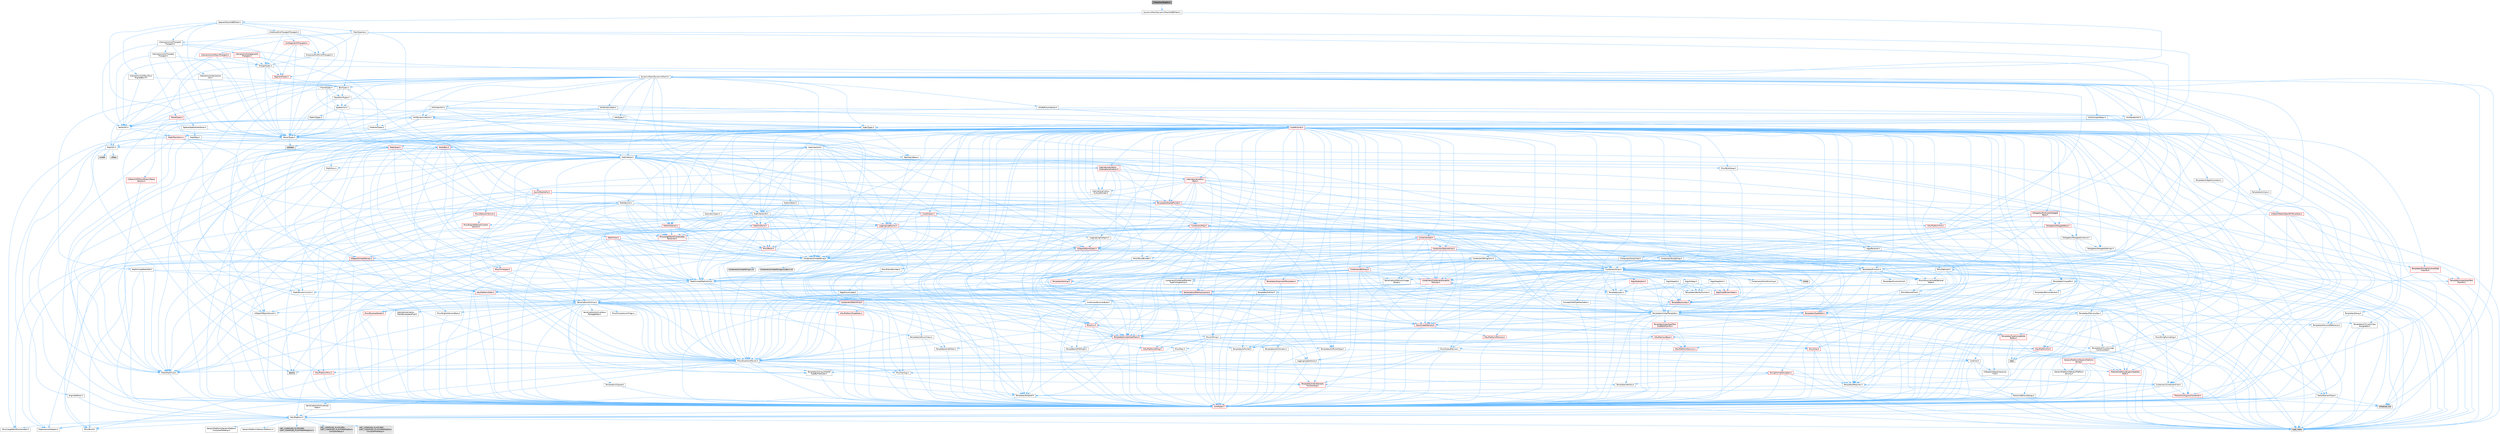 digraph "ProjectionTargets.h"
{
 // INTERACTIVE_SVG=YES
 // LATEX_PDF_SIZE
  bgcolor="transparent";
  edge [fontname=Helvetica,fontsize=10,labelfontname=Helvetica,labelfontsize=10];
  node [fontname=Helvetica,fontsize=10,shape=box,height=0.2,width=0.4];
  Node1 [id="Node000001",label="ProjectionTargets.h",height=0.2,width=0.4,color="gray40", fillcolor="grey60", style="filled", fontcolor="black",tooltip=" "];
  Node1 -> Node2 [id="edge1_Node000001_Node000002",color="steelblue1",style="solid",tooltip=" "];
  Node2 [id="Node000002",label="DynamicMesh/DynamicMeshAABBTree3.h",height=0.2,width=0.4,color="grey40", fillcolor="white", style="filled",URL="$d5/d0d/DynamicMeshAABBTree3_8h.html",tooltip=" "];
  Node2 -> Node3 [id="edge2_Node000002_Node000003",color="steelblue1",style="solid",tooltip=" "];
  Node3 [id="Node000003",label="Spatial/MeshAABBTree3.h",height=0.2,width=0.4,color="grey40", fillcolor="white", style="filled",URL="$d8/d90/MeshAABBTree3_8h.html",tooltip=" "];
  Node3 -> Node4 [id="edge3_Node000003_Node000004",color="steelblue1",style="solid",tooltip=" "];
  Node4 [id="Node000004",label="Util/DynamicVector.h",height=0.2,width=0.4,color="grey40", fillcolor="white", style="filled",URL="$d5/dfc/DynamicVector_8h.html",tooltip=" "];
  Node4 -> Node5 [id="edge4_Node000004_Node000005",color="steelblue1",style="solid",tooltip=" "];
  Node5 [id="Node000005",label="CoreMinimal.h",height=0.2,width=0.4,color="red", fillcolor="#FFF0F0", style="filled",URL="$d7/d67/CoreMinimal_8h.html",tooltip=" "];
  Node5 -> Node6 [id="edge5_Node000005_Node000006",color="steelblue1",style="solid",tooltip=" "];
  Node6 [id="Node000006",label="CoreTypes.h",height=0.2,width=0.4,color="red", fillcolor="#FFF0F0", style="filled",URL="$dc/dec/CoreTypes_8h.html",tooltip=" "];
  Node6 -> Node7 [id="edge6_Node000006_Node000007",color="steelblue1",style="solid",tooltip=" "];
  Node7 [id="Node000007",label="HAL/Platform.h",height=0.2,width=0.4,color="grey40", fillcolor="white", style="filled",URL="$d9/dd0/Platform_8h.html",tooltip=" "];
  Node7 -> Node8 [id="edge7_Node000007_Node000008",color="steelblue1",style="solid",tooltip=" "];
  Node8 [id="Node000008",label="Misc/Build.h",height=0.2,width=0.4,color="grey40", fillcolor="white", style="filled",URL="$d3/dbb/Build_8h.html",tooltip=" "];
  Node7 -> Node9 [id="edge8_Node000007_Node000009",color="steelblue1",style="solid",tooltip=" "];
  Node9 [id="Node000009",label="Misc/LargeWorldCoordinates.h",height=0.2,width=0.4,color="grey40", fillcolor="white", style="filled",URL="$d2/dcb/LargeWorldCoordinates_8h.html",tooltip=" "];
  Node7 -> Node10 [id="edge9_Node000007_Node000010",color="steelblue1",style="solid",tooltip=" "];
  Node10 [id="Node000010",label="type_traits",height=0.2,width=0.4,color="grey60", fillcolor="#E0E0E0", style="filled",tooltip=" "];
  Node7 -> Node11 [id="edge10_Node000007_Node000011",color="steelblue1",style="solid",tooltip=" "];
  Node11 [id="Node000011",label="PreprocessorHelpers.h",height=0.2,width=0.4,color="grey40", fillcolor="white", style="filled",URL="$db/ddb/PreprocessorHelpers_8h.html",tooltip=" "];
  Node7 -> Node12 [id="edge11_Node000007_Node000012",color="steelblue1",style="solid",tooltip=" "];
  Node12 [id="Node000012",label="UBT_COMPILED_PLATFORM\l/UBT_COMPILED_PLATFORMPlatform\lCompilerPreSetup.h",height=0.2,width=0.4,color="grey60", fillcolor="#E0E0E0", style="filled",tooltip=" "];
  Node7 -> Node13 [id="edge12_Node000007_Node000013",color="steelblue1",style="solid",tooltip=" "];
  Node13 [id="Node000013",label="GenericPlatform/GenericPlatform\lCompilerPreSetup.h",height=0.2,width=0.4,color="grey40", fillcolor="white", style="filled",URL="$d9/dc8/GenericPlatformCompilerPreSetup_8h.html",tooltip=" "];
  Node7 -> Node14 [id="edge13_Node000007_Node000014",color="steelblue1",style="solid",tooltip=" "];
  Node14 [id="Node000014",label="GenericPlatform/GenericPlatform.h",height=0.2,width=0.4,color="grey40", fillcolor="white", style="filled",URL="$d6/d84/GenericPlatform_8h.html",tooltip=" "];
  Node7 -> Node15 [id="edge14_Node000007_Node000015",color="steelblue1",style="solid",tooltip=" "];
  Node15 [id="Node000015",label="UBT_COMPILED_PLATFORM\l/UBT_COMPILED_PLATFORMPlatform.h",height=0.2,width=0.4,color="grey60", fillcolor="#E0E0E0", style="filled",tooltip=" "];
  Node7 -> Node16 [id="edge15_Node000007_Node000016",color="steelblue1",style="solid",tooltip=" "];
  Node16 [id="Node000016",label="UBT_COMPILED_PLATFORM\l/UBT_COMPILED_PLATFORMPlatform\lCompilerSetup.h",height=0.2,width=0.4,color="grey60", fillcolor="#E0E0E0", style="filled",tooltip=" "];
  Node5 -> Node20 [id="edge16_Node000005_Node000020",color="steelblue1",style="solid",tooltip=" "];
  Node20 [id="Node000020",label="CoreFwd.h",height=0.2,width=0.4,color="grey40", fillcolor="white", style="filled",URL="$d1/d1e/CoreFwd_8h.html",tooltip=" "];
  Node20 -> Node6 [id="edge17_Node000020_Node000006",color="steelblue1",style="solid",tooltip=" "];
  Node20 -> Node21 [id="edge18_Node000020_Node000021",color="steelblue1",style="solid",tooltip=" "];
  Node21 [id="Node000021",label="Containers/ContainersFwd.h",height=0.2,width=0.4,color="grey40", fillcolor="white", style="filled",URL="$d4/d0a/ContainersFwd_8h.html",tooltip=" "];
  Node21 -> Node7 [id="edge19_Node000021_Node000007",color="steelblue1",style="solid",tooltip=" "];
  Node21 -> Node6 [id="edge20_Node000021_Node000006",color="steelblue1",style="solid",tooltip=" "];
  Node21 -> Node22 [id="edge21_Node000021_Node000022",color="steelblue1",style="solid",tooltip=" "];
  Node22 [id="Node000022",label="Traits/IsContiguousContainer.h",height=0.2,width=0.4,color="red", fillcolor="#FFF0F0", style="filled",URL="$d5/d3c/IsContiguousContainer_8h.html",tooltip=" "];
  Node22 -> Node6 [id="edge22_Node000022_Node000006",color="steelblue1",style="solid",tooltip=" "];
  Node22 -> Node24 [id="edge23_Node000022_Node000024",color="steelblue1",style="solid",tooltip=" "];
  Node24 [id="Node000024",label="initializer_list",height=0.2,width=0.4,color="grey60", fillcolor="#E0E0E0", style="filled",tooltip=" "];
  Node20 -> Node25 [id="edge24_Node000020_Node000025",color="steelblue1",style="solid",tooltip=" "];
  Node25 [id="Node000025",label="Math/MathFwd.h",height=0.2,width=0.4,color="grey40", fillcolor="white", style="filled",URL="$d2/d10/MathFwd_8h.html",tooltip=" "];
  Node25 -> Node7 [id="edge25_Node000025_Node000007",color="steelblue1",style="solid",tooltip=" "];
  Node20 -> Node26 [id="edge26_Node000020_Node000026",color="steelblue1",style="solid",tooltip=" "];
  Node26 [id="Node000026",label="UObject/UObjectHierarchy\lFwd.h",height=0.2,width=0.4,color="grey40", fillcolor="white", style="filled",URL="$d3/d13/UObjectHierarchyFwd_8h.html",tooltip=" "];
  Node5 -> Node26 [id="edge27_Node000005_Node000026",color="steelblue1",style="solid",tooltip=" "];
  Node5 -> Node21 [id="edge28_Node000005_Node000021",color="steelblue1",style="solid",tooltip=" "];
  Node5 -> Node27 [id="edge29_Node000005_Node000027",color="steelblue1",style="solid",tooltip=" "];
  Node27 [id="Node000027",label="Misc/VarArgs.h",height=0.2,width=0.4,color="grey40", fillcolor="white", style="filled",URL="$d5/d6f/VarArgs_8h.html",tooltip=" "];
  Node27 -> Node6 [id="edge30_Node000027_Node000006",color="steelblue1",style="solid",tooltip=" "];
  Node5 -> Node28 [id="edge31_Node000005_Node000028",color="steelblue1",style="solid",tooltip=" "];
  Node28 [id="Node000028",label="Logging/LogVerbosity.h",height=0.2,width=0.4,color="grey40", fillcolor="white", style="filled",URL="$d2/d8f/LogVerbosity_8h.html",tooltip=" "];
  Node28 -> Node6 [id="edge32_Node000028_Node000006",color="steelblue1",style="solid",tooltip=" "];
  Node5 -> Node29 [id="edge33_Node000005_Node000029",color="steelblue1",style="solid",tooltip=" "];
  Node29 [id="Node000029",label="Misc/OutputDevice.h",height=0.2,width=0.4,color="grey40", fillcolor="white", style="filled",URL="$d7/d32/OutputDevice_8h.html",tooltip=" "];
  Node29 -> Node20 [id="edge34_Node000029_Node000020",color="steelblue1",style="solid",tooltip=" "];
  Node29 -> Node6 [id="edge35_Node000029_Node000006",color="steelblue1",style="solid",tooltip=" "];
  Node29 -> Node28 [id="edge36_Node000029_Node000028",color="steelblue1",style="solid",tooltip=" "];
  Node29 -> Node27 [id="edge37_Node000029_Node000027",color="steelblue1",style="solid",tooltip=" "];
  Node29 -> Node30 [id="edge38_Node000029_Node000030",color="steelblue1",style="solid",tooltip=" "];
  Node30 [id="Node000030",label="Templates/IsArrayOrRefOf\lTypeByPredicate.h",height=0.2,width=0.4,color="grey40", fillcolor="white", style="filled",URL="$d6/da1/IsArrayOrRefOfTypeByPredicate_8h.html",tooltip=" "];
  Node30 -> Node6 [id="edge39_Node000030_Node000006",color="steelblue1",style="solid",tooltip=" "];
  Node29 -> Node31 [id="edge40_Node000029_Node000031",color="steelblue1",style="solid",tooltip=" "];
  Node31 [id="Node000031",label="Templates/IsValidVariadic\lFunctionArg.h",height=0.2,width=0.4,color="red", fillcolor="#FFF0F0", style="filled",URL="$d0/dc8/IsValidVariadicFunctionArg_8h.html",tooltip=" "];
  Node31 -> Node6 [id="edge41_Node000031_Node000006",color="steelblue1",style="solid",tooltip=" "];
  Node31 -> Node10 [id="edge42_Node000031_Node000010",color="steelblue1",style="solid",tooltip=" "];
  Node29 -> Node33 [id="edge43_Node000029_Node000033",color="steelblue1",style="solid",tooltip=" "];
  Node33 [id="Node000033",label="Traits/IsCharEncodingCompatible\lWith.h",height=0.2,width=0.4,color="red", fillcolor="#FFF0F0", style="filled",URL="$df/dd1/IsCharEncodingCompatibleWith_8h.html",tooltip=" "];
  Node33 -> Node10 [id="edge44_Node000033_Node000010",color="steelblue1",style="solid",tooltip=" "];
  Node5 -> Node35 [id="edge45_Node000005_Node000035",color="steelblue1",style="solid",tooltip=" "];
  Node35 [id="Node000035",label="HAL/PlatformCrt.h",height=0.2,width=0.4,color="red", fillcolor="#FFF0F0", style="filled",URL="$d8/d75/PlatformCrt_8h.html",tooltip=" "];
  Node35 -> Node36 [id="edge46_Node000035_Node000036",color="steelblue1",style="solid",tooltip=" "];
  Node36 [id="Node000036",label="new",height=0.2,width=0.4,color="grey60", fillcolor="#E0E0E0", style="filled",tooltip=" "];
  Node5 -> Node45 [id="edge47_Node000005_Node000045",color="steelblue1",style="solid",tooltip=" "];
  Node45 [id="Node000045",label="HAL/PlatformMisc.h",height=0.2,width=0.4,color="red", fillcolor="#FFF0F0", style="filled",URL="$d0/df5/PlatformMisc_8h.html",tooltip=" "];
  Node45 -> Node6 [id="edge48_Node000045_Node000006",color="steelblue1",style="solid",tooltip=" "];
  Node5 -> Node64 [id="edge49_Node000005_Node000064",color="steelblue1",style="solid",tooltip=" "];
  Node64 [id="Node000064",label="Misc/AssertionMacros.h",height=0.2,width=0.4,color="grey40", fillcolor="white", style="filled",URL="$d0/dfa/AssertionMacros_8h.html",tooltip=" "];
  Node64 -> Node6 [id="edge50_Node000064_Node000006",color="steelblue1",style="solid",tooltip=" "];
  Node64 -> Node7 [id="edge51_Node000064_Node000007",color="steelblue1",style="solid",tooltip=" "];
  Node64 -> Node45 [id="edge52_Node000064_Node000045",color="steelblue1",style="solid",tooltip=" "];
  Node64 -> Node11 [id="edge53_Node000064_Node000011",color="steelblue1",style="solid",tooltip=" "];
  Node64 -> Node65 [id="edge54_Node000064_Node000065",color="steelblue1",style="solid",tooltip=" "];
  Node65 [id="Node000065",label="Templates/EnableIf.h",height=0.2,width=0.4,color="grey40", fillcolor="white", style="filled",URL="$d7/d60/EnableIf_8h.html",tooltip=" "];
  Node65 -> Node6 [id="edge55_Node000065_Node000006",color="steelblue1",style="solid",tooltip=" "];
  Node64 -> Node30 [id="edge56_Node000064_Node000030",color="steelblue1",style="solid",tooltip=" "];
  Node64 -> Node31 [id="edge57_Node000064_Node000031",color="steelblue1",style="solid",tooltip=" "];
  Node64 -> Node33 [id="edge58_Node000064_Node000033",color="steelblue1",style="solid",tooltip=" "];
  Node64 -> Node27 [id="edge59_Node000064_Node000027",color="steelblue1",style="solid",tooltip=" "];
  Node64 -> Node66 [id="edge60_Node000064_Node000066",color="steelblue1",style="solid",tooltip=" "];
  Node66 [id="Node000066",label="String/FormatStringSan.h",height=0.2,width=0.4,color="red", fillcolor="#FFF0F0", style="filled",URL="$d3/d8b/FormatStringSan_8h.html",tooltip=" "];
  Node66 -> Node10 [id="edge61_Node000066_Node000010",color="steelblue1",style="solid",tooltip=" "];
  Node66 -> Node6 [id="edge62_Node000066_Node000006",color="steelblue1",style="solid",tooltip=" "];
  Node66 -> Node67 [id="edge63_Node000066_Node000067",color="steelblue1",style="solid",tooltip=" "];
  Node67 [id="Node000067",label="Templates/Requires.h",height=0.2,width=0.4,color="grey40", fillcolor="white", style="filled",URL="$dc/d96/Requires_8h.html",tooltip=" "];
  Node67 -> Node65 [id="edge64_Node000067_Node000065",color="steelblue1",style="solid",tooltip=" "];
  Node67 -> Node10 [id="edge65_Node000067_Node000010",color="steelblue1",style="solid",tooltip=" "];
  Node66 -> Node68 [id="edge66_Node000066_Node000068",color="steelblue1",style="solid",tooltip=" "];
  Node68 [id="Node000068",label="Templates/Identity.h",height=0.2,width=0.4,color="grey40", fillcolor="white", style="filled",URL="$d0/dd5/Identity_8h.html",tooltip=" "];
  Node66 -> Node31 [id="edge67_Node000066_Node000031",color="steelblue1",style="solid",tooltip=" "];
  Node66 -> Node21 [id="edge68_Node000066_Node000021",color="steelblue1",style="solid",tooltip=" "];
  Node64 -> Node72 [id="edge69_Node000064_Node000072",color="steelblue1",style="solid",tooltip=" "];
  Node72 [id="Node000072",label="atomic",height=0.2,width=0.4,color="grey60", fillcolor="#E0E0E0", style="filled",tooltip=" "];
  Node5 -> Node73 [id="edge70_Node000005_Node000073",color="steelblue1",style="solid",tooltip=" "];
  Node73 [id="Node000073",label="Templates/IsPointer.h",height=0.2,width=0.4,color="grey40", fillcolor="white", style="filled",URL="$d7/d05/IsPointer_8h.html",tooltip=" "];
  Node73 -> Node6 [id="edge71_Node000073_Node000006",color="steelblue1",style="solid",tooltip=" "];
  Node5 -> Node74 [id="edge72_Node000005_Node000074",color="steelblue1",style="solid",tooltip=" "];
  Node74 [id="Node000074",label="HAL/PlatformMemory.h",height=0.2,width=0.4,color="red", fillcolor="#FFF0F0", style="filled",URL="$de/d68/PlatformMemory_8h.html",tooltip=" "];
  Node74 -> Node6 [id="edge73_Node000074_Node000006",color="steelblue1",style="solid",tooltip=" "];
  Node5 -> Node57 [id="edge74_Node000005_Node000057",color="steelblue1",style="solid",tooltip=" "];
  Node57 [id="Node000057",label="HAL/PlatformAtomics.h",height=0.2,width=0.4,color="red", fillcolor="#FFF0F0", style="filled",URL="$d3/d36/PlatformAtomics_8h.html",tooltip=" "];
  Node57 -> Node6 [id="edge75_Node000057_Node000006",color="steelblue1",style="solid",tooltip=" "];
  Node5 -> Node79 [id="edge76_Node000005_Node000079",color="steelblue1",style="solid",tooltip=" "];
  Node79 [id="Node000079",label="Misc/Exec.h",height=0.2,width=0.4,color="grey40", fillcolor="white", style="filled",URL="$de/ddb/Exec_8h.html",tooltip=" "];
  Node79 -> Node6 [id="edge77_Node000079_Node000006",color="steelblue1",style="solid",tooltip=" "];
  Node79 -> Node64 [id="edge78_Node000079_Node000064",color="steelblue1",style="solid",tooltip=" "];
  Node5 -> Node80 [id="edge79_Node000005_Node000080",color="steelblue1",style="solid",tooltip=" "];
  Node80 [id="Node000080",label="HAL/MemoryBase.h",height=0.2,width=0.4,color="red", fillcolor="#FFF0F0", style="filled",URL="$d6/d9f/MemoryBase_8h.html",tooltip=" "];
  Node80 -> Node6 [id="edge80_Node000080_Node000006",color="steelblue1",style="solid",tooltip=" "];
  Node80 -> Node57 [id="edge81_Node000080_Node000057",color="steelblue1",style="solid",tooltip=" "];
  Node80 -> Node35 [id="edge82_Node000080_Node000035",color="steelblue1",style="solid",tooltip=" "];
  Node80 -> Node79 [id="edge83_Node000080_Node000079",color="steelblue1",style="solid",tooltip=" "];
  Node80 -> Node29 [id="edge84_Node000080_Node000029",color="steelblue1",style="solid",tooltip=" "];
  Node5 -> Node90 [id="edge85_Node000005_Node000090",color="steelblue1",style="solid",tooltip=" "];
  Node90 [id="Node000090",label="HAL/UnrealMemory.h",height=0.2,width=0.4,color="red", fillcolor="#FFF0F0", style="filled",URL="$d9/d96/UnrealMemory_8h.html",tooltip=" "];
  Node90 -> Node6 [id="edge86_Node000090_Node000006",color="steelblue1",style="solid",tooltip=" "];
  Node90 -> Node80 [id="edge87_Node000090_Node000080",color="steelblue1",style="solid",tooltip=" "];
  Node90 -> Node74 [id="edge88_Node000090_Node000074",color="steelblue1",style="solid",tooltip=" "];
  Node90 -> Node73 [id="edge89_Node000090_Node000073",color="steelblue1",style="solid",tooltip=" "];
  Node5 -> Node92 [id="edge90_Node000005_Node000092",color="steelblue1",style="solid",tooltip=" "];
  Node92 [id="Node000092",label="Templates/IsArithmetic.h",height=0.2,width=0.4,color="grey40", fillcolor="white", style="filled",URL="$d2/d5d/IsArithmetic_8h.html",tooltip=" "];
  Node92 -> Node6 [id="edge91_Node000092_Node000006",color="steelblue1",style="solid",tooltip=" "];
  Node5 -> Node86 [id="edge92_Node000005_Node000086",color="steelblue1",style="solid",tooltip=" "];
  Node86 [id="Node000086",label="Templates/AndOrNot.h",height=0.2,width=0.4,color="grey40", fillcolor="white", style="filled",URL="$db/d0a/AndOrNot_8h.html",tooltip=" "];
  Node86 -> Node6 [id="edge93_Node000086_Node000006",color="steelblue1",style="solid",tooltip=" "];
  Node5 -> Node93 [id="edge94_Node000005_Node000093",color="steelblue1",style="solid",tooltip=" "];
  Node93 [id="Node000093",label="Templates/IsPODType.h",height=0.2,width=0.4,color="grey40", fillcolor="white", style="filled",URL="$d7/db1/IsPODType_8h.html",tooltip=" "];
  Node93 -> Node6 [id="edge95_Node000093_Node000006",color="steelblue1",style="solid",tooltip=" "];
  Node5 -> Node94 [id="edge96_Node000005_Node000094",color="steelblue1",style="solid",tooltip=" "];
  Node94 [id="Node000094",label="Templates/IsUECoreType.h",height=0.2,width=0.4,color="grey40", fillcolor="white", style="filled",URL="$d1/db8/IsUECoreType_8h.html",tooltip=" "];
  Node94 -> Node6 [id="edge97_Node000094_Node000006",color="steelblue1",style="solid",tooltip=" "];
  Node94 -> Node10 [id="edge98_Node000094_Node000010",color="steelblue1",style="solid",tooltip=" "];
  Node5 -> Node87 [id="edge99_Node000005_Node000087",color="steelblue1",style="solid",tooltip=" "];
  Node87 [id="Node000087",label="Templates/IsTriviallyCopy\lConstructible.h",height=0.2,width=0.4,color="grey40", fillcolor="white", style="filled",URL="$d3/d78/IsTriviallyCopyConstructible_8h.html",tooltip=" "];
  Node87 -> Node6 [id="edge100_Node000087_Node000006",color="steelblue1",style="solid",tooltip=" "];
  Node87 -> Node10 [id="edge101_Node000087_Node000010",color="steelblue1",style="solid",tooltip=" "];
  Node5 -> Node95 [id="edge102_Node000005_Node000095",color="steelblue1",style="solid",tooltip=" "];
  Node95 [id="Node000095",label="Templates/UnrealTypeTraits.h",height=0.2,width=0.4,color="red", fillcolor="#FFF0F0", style="filled",URL="$d2/d2d/UnrealTypeTraits_8h.html",tooltip=" "];
  Node95 -> Node6 [id="edge103_Node000095_Node000006",color="steelblue1",style="solid",tooltip=" "];
  Node95 -> Node73 [id="edge104_Node000095_Node000073",color="steelblue1",style="solid",tooltip=" "];
  Node95 -> Node64 [id="edge105_Node000095_Node000064",color="steelblue1",style="solid",tooltip=" "];
  Node95 -> Node86 [id="edge106_Node000095_Node000086",color="steelblue1",style="solid",tooltip=" "];
  Node95 -> Node65 [id="edge107_Node000095_Node000065",color="steelblue1",style="solid",tooltip=" "];
  Node95 -> Node92 [id="edge108_Node000095_Node000092",color="steelblue1",style="solid",tooltip=" "];
  Node95 -> Node93 [id="edge109_Node000095_Node000093",color="steelblue1",style="solid",tooltip=" "];
  Node95 -> Node94 [id="edge110_Node000095_Node000094",color="steelblue1",style="solid",tooltip=" "];
  Node95 -> Node87 [id="edge111_Node000095_Node000087",color="steelblue1",style="solid",tooltip=" "];
  Node5 -> Node65 [id="edge112_Node000005_Node000065",color="steelblue1",style="solid",tooltip=" "];
  Node5 -> Node97 [id="edge113_Node000005_Node000097",color="steelblue1",style="solid",tooltip=" "];
  Node97 [id="Node000097",label="Templates/RemoveReference.h",height=0.2,width=0.4,color="grey40", fillcolor="white", style="filled",URL="$da/dbe/RemoveReference_8h.html",tooltip=" "];
  Node97 -> Node6 [id="edge114_Node000097_Node000006",color="steelblue1",style="solid",tooltip=" "];
  Node5 -> Node98 [id="edge115_Node000005_Node000098",color="steelblue1",style="solid",tooltip=" "];
  Node98 [id="Node000098",label="Templates/IntegralConstant.h",height=0.2,width=0.4,color="grey40", fillcolor="white", style="filled",URL="$db/d1b/IntegralConstant_8h.html",tooltip=" "];
  Node98 -> Node6 [id="edge116_Node000098_Node000006",color="steelblue1",style="solid",tooltip=" "];
  Node5 -> Node99 [id="edge117_Node000005_Node000099",color="steelblue1",style="solid",tooltip=" "];
  Node99 [id="Node000099",label="Templates/IsClass.h",height=0.2,width=0.4,color="grey40", fillcolor="white", style="filled",URL="$db/dcb/IsClass_8h.html",tooltip=" "];
  Node99 -> Node6 [id="edge118_Node000099_Node000006",color="steelblue1",style="solid",tooltip=" "];
  Node5 -> Node100 [id="edge119_Node000005_Node000100",color="steelblue1",style="solid",tooltip=" "];
  Node100 [id="Node000100",label="Templates/TypeCompatible\lBytes.h",height=0.2,width=0.4,color="red", fillcolor="#FFF0F0", style="filled",URL="$df/d0a/TypeCompatibleBytes_8h.html",tooltip=" "];
  Node100 -> Node6 [id="edge120_Node000100_Node000006",color="steelblue1",style="solid",tooltip=" "];
  Node100 -> Node36 [id="edge121_Node000100_Node000036",color="steelblue1",style="solid",tooltip=" "];
  Node100 -> Node10 [id="edge122_Node000100_Node000010",color="steelblue1",style="solid",tooltip=" "];
  Node5 -> Node22 [id="edge123_Node000005_Node000022",color="steelblue1",style="solid",tooltip=" "];
  Node5 -> Node101 [id="edge124_Node000005_Node000101",color="steelblue1",style="solid",tooltip=" "];
  Node101 [id="Node000101",label="Templates/UnrealTemplate.h",height=0.2,width=0.4,color="grey40", fillcolor="white", style="filled",URL="$d4/d24/UnrealTemplate_8h.html",tooltip=" "];
  Node101 -> Node6 [id="edge125_Node000101_Node000006",color="steelblue1",style="solid",tooltip=" "];
  Node101 -> Node73 [id="edge126_Node000101_Node000073",color="steelblue1",style="solid",tooltip=" "];
  Node101 -> Node90 [id="edge127_Node000101_Node000090",color="steelblue1",style="solid",tooltip=" "];
  Node101 -> Node102 [id="edge128_Node000101_Node000102",color="steelblue1",style="solid",tooltip=" "];
  Node102 [id="Node000102",label="Templates/CopyQualifiers\lAndRefsFromTo.h",height=0.2,width=0.4,color="red", fillcolor="#FFF0F0", style="filled",URL="$d3/db3/CopyQualifiersAndRefsFromTo_8h.html",tooltip=" "];
  Node101 -> Node95 [id="edge129_Node000101_Node000095",color="steelblue1",style="solid",tooltip=" "];
  Node101 -> Node97 [id="edge130_Node000101_Node000097",color="steelblue1",style="solid",tooltip=" "];
  Node101 -> Node67 [id="edge131_Node000101_Node000067",color="steelblue1",style="solid",tooltip=" "];
  Node101 -> Node100 [id="edge132_Node000101_Node000100",color="steelblue1",style="solid",tooltip=" "];
  Node101 -> Node68 [id="edge133_Node000101_Node000068",color="steelblue1",style="solid",tooltip=" "];
  Node101 -> Node22 [id="edge134_Node000101_Node000022",color="steelblue1",style="solid",tooltip=" "];
  Node101 -> Node104 [id="edge135_Node000101_Node000104",color="steelblue1",style="solid",tooltip=" "];
  Node104 [id="Node000104",label="Traits/UseBitwiseSwap.h",height=0.2,width=0.4,color="grey40", fillcolor="white", style="filled",URL="$db/df3/UseBitwiseSwap_8h.html",tooltip=" "];
  Node104 -> Node6 [id="edge136_Node000104_Node000006",color="steelblue1",style="solid",tooltip=" "];
  Node104 -> Node10 [id="edge137_Node000104_Node000010",color="steelblue1",style="solid",tooltip=" "];
  Node101 -> Node10 [id="edge138_Node000101_Node000010",color="steelblue1",style="solid",tooltip=" "];
  Node5 -> Node50 [id="edge139_Node000005_Node000050",color="steelblue1",style="solid",tooltip=" "];
  Node50 [id="Node000050",label="Math/NumericLimits.h",height=0.2,width=0.4,color="grey40", fillcolor="white", style="filled",URL="$df/d1b/NumericLimits_8h.html",tooltip=" "];
  Node50 -> Node6 [id="edge140_Node000050_Node000006",color="steelblue1",style="solid",tooltip=" "];
  Node5 -> Node105 [id="edge141_Node000005_Node000105",color="steelblue1",style="solid",tooltip=" "];
  Node105 [id="Node000105",label="HAL/PlatformMath.h",height=0.2,width=0.4,color="red", fillcolor="#FFF0F0", style="filled",URL="$dc/d53/PlatformMath_8h.html",tooltip=" "];
  Node105 -> Node6 [id="edge142_Node000105_Node000006",color="steelblue1",style="solid",tooltip=" "];
  Node5 -> Node88 [id="edge143_Node000005_Node000088",color="steelblue1",style="solid",tooltip=" "];
  Node88 [id="Node000088",label="Templates/IsTriviallyCopy\lAssignable.h",height=0.2,width=0.4,color="grey40", fillcolor="white", style="filled",URL="$d2/df2/IsTriviallyCopyAssignable_8h.html",tooltip=" "];
  Node88 -> Node6 [id="edge144_Node000088_Node000006",color="steelblue1",style="solid",tooltip=" "];
  Node88 -> Node10 [id="edge145_Node000088_Node000010",color="steelblue1",style="solid",tooltip=" "];
  Node5 -> Node113 [id="edge146_Node000005_Node000113",color="steelblue1",style="solid",tooltip=" "];
  Node113 [id="Node000113",label="Templates/MemoryOps.h",height=0.2,width=0.4,color="grey40", fillcolor="white", style="filled",URL="$db/dea/MemoryOps_8h.html",tooltip=" "];
  Node113 -> Node6 [id="edge147_Node000113_Node000006",color="steelblue1",style="solid",tooltip=" "];
  Node113 -> Node90 [id="edge148_Node000113_Node000090",color="steelblue1",style="solid",tooltip=" "];
  Node113 -> Node88 [id="edge149_Node000113_Node000088",color="steelblue1",style="solid",tooltip=" "];
  Node113 -> Node87 [id="edge150_Node000113_Node000087",color="steelblue1",style="solid",tooltip=" "];
  Node113 -> Node67 [id="edge151_Node000113_Node000067",color="steelblue1",style="solid",tooltip=" "];
  Node113 -> Node95 [id="edge152_Node000113_Node000095",color="steelblue1",style="solid",tooltip=" "];
  Node113 -> Node104 [id="edge153_Node000113_Node000104",color="steelblue1",style="solid",tooltip=" "];
  Node113 -> Node36 [id="edge154_Node000113_Node000036",color="steelblue1",style="solid",tooltip=" "];
  Node113 -> Node10 [id="edge155_Node000113_Node000010",color="steelblue1",style="solid",tooltip=" "];
  Node5 -> Node114 [id="edge156_Node000005_Node000114",color="steelblue1",style="solid",tooltip=" "];
  Node114 [id="Node000114",label="Containers/ContainerAllocation\lPolicies.h",height=0.2,width=0.4,color="red", fillcolor="#FFF0F0", style="filled",URL="$d7/dff/ContainerAllocationPolicies_8h.html",tooltip=" "];
  Node114 -> Node6 [id="edge157_Node000114_Node000006",color="steelblue1",style="solid",tooltip=" "];
  Node114 -> Node114 [id="edge158_Node000114_Node000114",color="steelblue1",style="solid",tooltip=" "];
  Node114 -> Node105 [id="edge159_Node000114_Node000105",color="steelblue1",style="solid",tooltip=" "];
  Node114 -> Node90 [id="edge160_Node000114_Node000090",color="steelblue1",style="solid",tooltip=" "];
  Node114 -> Node50 [id="edge161_Node000114_Node000050",color="steelblue1",style="solid",tooltip=" "];
  Node114 -> Node64 [id="edge162_Node000114_Node000064",color="steelblue1",style="solid",tooltip=" "];
  Node114 -> Node113 [id="edge163_Node000114_Node000113",color="steelblue1",style="solid",tooltip=" "];
  Node114 -> Node100 [id="edge164_Node000114_Node000100",color="steelblue1",style="solid",tooltip=" "];
  Node114 -> Node10 [id="edge165_Node000114_Node000010",color="steelblue1",style="solid",tooltip=" "];
  Node5 -> Node117 [id="edge166_Node000005_Node000117",color="steelblue1",style="solid",tooltip=" "];
  Node117 [id="Node000117",label="Templates/IsEnumClass.h",height=0.2,width=0.4,color="grey40", fillcolor="white", style="filled",URL="$d7/d15/IsEnumClass_8h.html",tooltip=" "];
  Node117 -> Node6 [id="edge167_Node000117_Node000006",color="steelblue1",style="solid",tooltip=" "];
  Node117 -> Node86 [id="edge168_Node000117_Node000086",color="steelblue1",style="solid",tooltip=" "];
  Node5 -> Node118 [id="edge169_Node000005_Node000118",color="steelblue1",style="solid",tooltip=" "];
  Node118 [id="Node000118",label="HAL/PlatformProperties.h",height=0.2,width=0.4,color="red", fillcolor="#FFF0F0", style="filled",URL="$d9/db0/PlatformProperties_8h.html",tooltip=" "];
  Node118 -> Node6 [id="edge170_Node000118_Node000006",color="steelblue1",style="solid",tooltip=" "];
  Node5 -> Node121 [id="edge171_Node000005_Node000121",color="steelblue1",style="solid",tooltip=" "];
  Node121 [id="Node000121",label="Misc/EngineVersionBase.h",height=0.2,width=0.4,color="grey40", fillcolor="white", style="filled",URL="$d5/d2b/EngineVersionBase_8h.html",tooltip=" "];
  Node121 -> Node6 [id="edge172_Node000121_Node000006",color="steelblue1",style="solid",tooltip=" "];
  Node5 -> Node122 [id="edge173_Node000005_Node000122",color="steelblue1",style="solid",tooltip=" "];
  Node122 [id="Node000122",label="Internationalization\l/TextNamespaceFwd.h",height=0.2,width=0.4,color="grey40", fillcolor="white", style="filled",URL="$d8/d97/TextNamespaceFwd_8h.html",tooltip=" "];
  Node122 -> Node6 [id="edge174_Node000122_Node000006",color="steelblue1",style="solid",tooltip=" "];
  Node5 -> Node123 [id="edge175_Node000005_Node000123",color="steelblue1",style="solid",tooltip=" "];
  Node123 [id="Node000123",label="Serialization/Archive.h",height=0.2,width=0.4,color="grey40", fillcolor="white", style="filled",URL="$d7/d3b/Archive_8h.html",tooltip=" "];
  Node123 -> Node20 [id="edge176_Node000123_Node000020",color="steelblue1",style="solid",tooltip=" "];
  Node123 -> Node6 [id="edge177_Node000123_Node000006",color="steelblue1",style="solid",tooltip=" "];
  Node123 -> Node118 [id="edge178_Node000123_Node000118",color="steelblue1",style="solid",tooltip=" "];
  Node123 -> Node122 [id="edge179_Node000123_Node000122",color="steelblue1",style="solid",tooltip=" "];
  Node123 -> Node25 [id="edge180_Node000123_Node000025",color="steelblue1",style="solid",tooltip=" "];
  Node123 -> Node64 [id="edge181_Node000123_Node000064",color="steelblue1",style="solid",tooltip=" "];
  Node123 -> Node8 [id="edge182_Node000123_Node000008",color="steelblue1",style="solid",tooltip=" "];
  Node123 -> Node51 [id="edge183_Node000123_Node000051",color="steelblue1",style="solid",tooltip=" "];
  Node51 [id="Node000051",label="Misc/CompressionFlags.h",height=0.2,width=0.4,color="grey40", fillcolor="white", style="filled",URL="$d9/d76/CompressionFlags_8h.html",tooltip=" "];
  Node123 -> Node121 [id="edge184_Node000123_Node000121",color="steelblue1",style="solid",tooltip=" "];
  Node123 -> Node27 [id="edge185_Node000123_Node000027",color="steelblue1",style="solid",tooltip=" "];
  Node123 -> Node124 [id="edge186_Node000123_Node000124",color="steelblue1",style="solid",tooltip=" "];
  Node124 [id="Node000124",label="Serialization/ArchiveCook\lData.h",height=0.2,width=0.4,color="grey40", fillcolor="white", style="filled",URL="$dc/db6/ArchiveCookData_8h.html",tooltip=" "];
  Node124 -> Node7 [id="edge187_Node000124_Node000007",color="steelblue1",style="solid",tooltip=" "];
  Node123 -> Node125 [id="edge188_Node000123_Node000125",color="steelblue1",style="solid",tooltip=" "];
  Node125 [id="Node000125",label="Serialization/ArchiveSave\lPackageData.h",height=0.2,width=0.4,color="grey40", fillcolor="white", style="filled",URL="$d1/d37/ArchiveSavePackageData_8h.html",tooltip=" "];
  Node123 -> Node65 [id="edge189_Node000123_Node000065",color="steelblue1",style="solid",tooltip=" "];
  Node123 -> Node30 [id="edge190_Node000123_Node000030",color="steelblue1",style="solid",tooltip=" "];
  Node123 -> Node117 [id="edge191_Node000123_Node000117",color="steelblue1",style="solid",tooltip=" "];
  Node123 -> Node110 [id="edge192_Node000123_Node000110",color="steelblue1",style="solid",tooltip=" "];
  Node110 [id="Node000110",label="Templates/IsSigned.h",height=0.2,width=0.4,color="grey40", fillcolor="white", style="filled",URL="$d8/dd8/IsSigned_8h.html",tooltip=" "];
  Node110 -> Node6 [id="edge193_Node000110_Node000006",color="steelblue1",style="solid",tooltip=" "];
  Node123 -> Node31 [id="edge194_Node000123_Node000031",color="steelblue1",style="solid",tooltip=" "];
  Node123 -> Node101 [id="edge195_Node000123_Node000101",color="steelblue1",style="solid",tooltip=" "];
  Node123 -> Node33 [id="edge196_Node000123_Node000033",color="steelblue1",style="solid",tooltip=" "];
  Node123 -> Node126 [id="edge197_Node000123_Node000126",color="steelblue1",style="solid",tooltip=" "];
  Node126 [id="Node000126",label="UObject/ObjectVersion.h",height=0.2,width=0.4,color="grey40", fillcolor="white", style="filled",URL="$da/d63/ObjectVersion_8h.html",tooltip=" "];
  Node126 -> Node6 [id="edge198_Node000126_Node000006",color="steelblue1",style="solid",tooltip=" "];
  Node5 -> Node127 [id="edge199_Node000005_Node000127",color="steelblue1",style="solid",tooltip=" "];
  Node127 [id="Node000127",label="Templates/Less.h",height=0.2,width=0.4,color="grey40", fillcolor="white", style="filled",URL="$de/dc8/Less_8h.html",tooltip=" "];
  Node127 -> Node6 [id="edge200_Node000127_Node000006",color="steelblue1",style="solid",tooltip=" "];
  Node127 -> Node101 [id="edge201_Node000127_Node000101",color="steelblue1",style="solid",tooltip=" "];
  Node5 -> Node128 [id="edge202_Node000005_Node000128",color="steelblue1",style="solid",tooltip=" "];
  Node128 [id="Node000128",label="Templates/Sorting.h",height=0.2,width=0.4,color="red", fillcolor="#FFF0F0", style="filled",URL="$d3/d9e/Sorting_8h.html",tooltip=" "];
  Node128 -> Node6 [id="edge203_Node000128_Node000006",color="steelblue1",style="solid",tooltip=" "];
  Node128 -> Node105 [id="edge204_Node000128_Node000105",color="steelblue1",style="solid",tooltip=" "];
  Node128 -> Node127 [id="edge205_Node000128_Node000127",color="steelblue1",style="solid",tooltip=" "];
  Node5 -> Node139 [id="edge206_Node000005_Node000139",color="steelblue1",style="solid",tooltip=" "];
  Node139 [id="Node000139",label="Misc/Char.h",height=0.2,width=0.4,color="red", fillcolor="#FFF0F0", style="filled",URL="$d0/d58/Char_8h.html",tooltip=" "];
  Node139 -> Node6 [id="edge207_Node000139_Node000006",color="steelblue1",style="solid",tooltip=" "];
  Node139 -> Node10 [id="edge208_Node000139_Node000010",color="steelblue1",style="solid",tooltip=" "];
  Node5 -> Node142 [id="edge209_Node000005_Node000142",color="steelblue1",style="solid",tooltip=" "];
  Node142 [id="Node000142",label="GenericPlatform/GenericPlatform\lStricmp.h",height=0.2,width=0.4,color="grey40", fillcolor="white", style="filled",URL="$d2/d86/GenericPlatformStricmp_8h.html",tooltip=" "];
  Node142 -> Node6 [id="edge210_Node000142_Node000006",color="steelblue1",style="solid",tooltip=" "];
  Node5 -> Node143 [id="edge211_Node000005_Node000143",color="steelblue1",style="solid",tooltip=" "];
  Node143 [id="Node000143",label="GenericPlatform/GenericPlatform\lString.h",height=0.2,width=0.4,color="red", fillcolor="#FFF0F0", style="filled",URL="$dd/d20/GenericPlatformString_8h.html",tooltip=" "];
  Node143 -> Node6 [id="edge212_Node000143_Node000006",color="steelblue1",style="solid",tooltip=" "];
  Node143 -> Node142 [id="edge213_Node000143_Node000142",color="steelblue1",style="solid",tooltip=" "];
  Node143 -> Node65 [id="edge214_Node000143_Node000065",color="steelblue1",style="solid",tooltip=" "];
  Node143 -> Node33 [id="edge215_Node000143_Node000033",color="steelblue1",style="solid",tooltip=" "];
  Node143 -> Node10 [id="edge216_Node000143_Node000010",color="steelblue1",style="solid",tooltip=" "];
  Node5 -> Node76 [id="edge217_Node000005_Node000076",color="steelblue1",style="solid",tooltip=" "];
  Node76 [id="Node000076",label="HAL/PlatformString.h",height=0.2,width=0.4,color="red", fillcolor="#FFF0F0", style="filled",URL="$db/db5/PlatformString_8h.html",tooltip=" "];
  Node76 -> Node6 [id="edge218_Node000076_Node000006",color="steelblue1",style="solid",tooltip=" "];
  Node5 -> Node146 [id="edge219_Node000005_Node000146",color="steelblue1",style="solid",tooltip=" "];
  Node146 [id="Node000146",label="Misc/CString.h",height=0.2,width=0.4,color="grey40", fillcolor="white", style="filled",URL="$d2/d49/CString_8h.html",tooltip=" "];
  Node146 -> Node6 [id="edge220_Node000146_Node000006",color="steelblue1",style="solid",tooltip=" "];
  Node146 -> Node35 [id="edge221_Node000146_Node000035",color="steelblue1",style="solid",tooltip=" "];
  Node146 -> Node76 [id="edge222_Node000146_Node000076",color="steelblue1",style="solid",tooltip=" "];
  Node146 -> Node64 [id="edge223_Node000146_Node000064",color="steelblue1",style="solid",tooltip=" "];
  Node146 -> Node139 [id="edge224_Node000146_Node000139",color="steelblue1",style="solid",tooltip=" "];
  Node146 -> Node27 [id="edge225_Node000146_Node000027",color="steelblue1",style="solid",tooltip=" "];
  Node146 -> Node30 [id="edge226_Node000146_Node000030",color="steelblue1",style="solid",tooltip=" "];
  Node146 -> Node31 [id="edge227_Node000146_Node000031",color="steelblue1",style="solid",tooltip=" "];
  Node146 -> Node33 [id="edge228_Node000146_Node000033",color="steelblue1",style="solid",tooltip=" "];
  Node5 -> Node147 [id="edge229_Node000005_Node000147",color="steelblue1",style="solid",tooltip=" "];
  Node147 [id="Node000147",label="Misc/Crc.h",height=0.2,width=0.4,color="red", fillcolor="#FFF0F0", style="filled",URL="$d4/dd2/Crc_8h.html",tooltip=" "];
  Node147 -> Node6 [id="edge230_Node000147_Node000006",color="steelblue1",style="solid",tooltip=" "];
  Node147 -> Node76 [id="edge231_Node000147_Node000076",color="steelblue1",style="solid",tooltip=" "];
  Node147 -> Node64 [id="edge232_Node000147_Node000064",color="steelblue1",style="solid",tooltip=" "];
  Node147 -> Node146 [id="edge233_Node000147_Node000146",color="steelblue1",style="solid",tooltip=" "];
  Node147 -> Node139 [id="edge234_Node000147_Node000139",color="steelblue1",style="solid",tooltip=" "];
  Node147 -> Node95 [id="edge235_Node000147_Node000095",color="steelblue1",style="solid",tooltip=" "];
  Node5 -> Node138 [id="edge236_Node000005_Node000138",color="steelblue1",style="solid",tooltip=" "];
  Node138 [id="Node000138",label="Math/UnrealMathUtility.h",height=0.2,width=0.4,color="grey40", fillcolor="white", style="filled",URL="$db/db8/UnrealMathUtility_8h.html",tooltip=" "];
  Node138 -> Node6 [id="edge237_Node000138_Node000006",color="steelblue1",style="solid",tooltip=" "];
  Node138 -> Node64 [id="edge238_Node000138_Node000064",color="steelblue1",style="solid",tooltip=" "];
  Node138 -> Node105 [id="edge239_Node000138_Node000105",color="steelblue1",style="solid",tooltip=" "];
  Node138 -> Node25 [id="edge240_Node000138_Node000025",color="steelblue1",style="solid",tooltip=" "];
  Node138 -> Node68 [id="edge241_Node000138_Node000068",color="steelblue1",style="solid",tooltip=" "];
  Node138 -> Node67 [id="edge242_Node000138_Node000067",color="steelblue1",style="solid",tooltip=" "];
  Node5 -> Node148 [id="edge243_Node000005_Node000148",color="steelblue1",style="solid",tooltip=" "];
  Node148 [id="Node000148",label="Containers/UnrealString.h",height=0.2,width=0.4,color="grey40", fillcolor="white", style="filled",URL="$d5/dba/UnrealString_8h.html",tooltip=" "];
  Node148 -> Node149 [id="edge244_Node000148_Node000149",color="steelblue1",style="solid",tooltip=" "];
  Node149 [id="Node000149",label="Containers/UnrealStringIncludes.h.inl",height=0.2,width=0.4,color="grey60", fillcolor="#E0E0E0", style="filled",tooltip=" "];
  Node148 -> Node150 [id="edge245_Node000148_Node000150",color="steelblue1",style="solid",tooltip=" "];
  Node150 [id="Node000150",label="Containers/UnrealString.h.inl",height=0.2,width=0.4,color="grey60", fillcolor="#E0E0E0", style="filled",tooltip=" "];
  Node148 -> Node151 [id="edge246_Node000148_Node000151",color="steelblue1",style="solid",tooltip=" "];
  Node151 [id="Node000151",label="Misc/StringFormatArg.h",height=0.2,width=0.4,color="grey40", fillcolor="white", style="filled",URL="$d2/d16/StringFormatArg_8h.html",tooltip=" "];
  Node151 -> Node21 [id="edge247_Node000151_Node000021",color="steelblue1",style="solid",tooltip=" "];
  Node5 -> Node152 [id="edge248_Node000005_Node000152",color="steelblue1",style="solid",tooltip=" "];
  Node152 [id="Node000152",label="Containers/Array.h",height=0.2,width=0.4,color="grey40", fillcolor="white", style="filled",URL="$df/dd0/Array_8h.html",tooltip=" "];
  Node152 -> Node6 [id="edge249_Node000152_Node000006",color="steelblue1",style="solid",tooltip=" "];
  Node152 -> Node64 [id="edge250_Node000152_Node000064",color="steelblue1",style="solid",tooltip=" "];
  Node152 -> Node153 [id="edge251_Node000152_Node000153",color="steelblue1",style="solid",tooltip=" "];
  Node153 [id="Node000153",label="Misc/IntrusiveUnsetOptional\lState.h",height=0.2,width=0.4,color="grey40", fillcolor="white", style="filled",URL="$d2/d0a/IntrusiveUnsetOptionalState_8h.html",tooltip=" "];
  Node153 -> Node154 [id="edge252_Node000153_Node000154",color="steelblue1",style="solid",tooltip=" "];
  Node154 [id="Node000154",label="Misc/OptionalFwd.h",height=0.2,width=0.4,color="grey40", fillcolor="white", style="filled",URL="$dc/d50/OptionalFwd_8h.html",tooltip=" "];
  Node152 -> Node155 [id="edge253_Node000152_Node000155",color="steelblue1",style="solid",tooltip=" "];
  Node155 [id="Node000155",label="Misc/ReverseIterate.h",height=0.2,width=0.4,color="red", fillcolor="#FFF0F0", style="filled",URL="$db/de3/ReverseIterate_8h.html",tooltip=" "];
  Node155 -> Node7 [id="edge254_Node000155_Node000007",color="steelblue1",style="solid",tooltip=" "];
  Node152 -> Node90 [id="edge255_Node000152_Node000090",color="steelblue1",style="solid",tooltip=" "];
  Node152 -> Node95 [id="edge256_Node000152_Node000095",color="steelblue1",style="solid",tooltip=" "];
  Node152 -> Node101 [id="edge257_Node000152_Node000101",color="steelblue1",style="solid",tooltip=" "];
  Node152 -> Node157 [id="edge258_Node000152_Node000157",color="steelblue1",style="solid",tooltip=" "];
  Node157 [id="Node000157",label="Containers/AllowShrinking.h",height=0.2,width=0.4,color="grey40", fillcolor="white", style="filled",URL="$d7/d1a/AllowShrinking_8h.html",tooltip=" "];
  Node157 -> Node6 [id="edge259_Node000157_Node000006",color="steelblue1",style="solid",tooltip=" "];
  Node152 -> Node114 [id="edge260_Node000152_Node000114",color="steelblue1",style="solid",tooltip=" "];
  Node152 -> Node158 [id="edge261_Node000152_Node000158",color="steelblue1",style="solid",tooltip=" "];
  Node158 [id="Node000158",label="Containers/ContainerElement\lTypeCompatibility.h",height=0.2,width=0.4,color="grey40", fillcolor="white", style="filled",URL="$df/ddf/ContainerElementTypeCompatibility_8h.html",tooltip=" "];
  Node158 -> Node6 [id="edge262_Node000158_Node000006",color="steelblue1",style="solid",tooltip=" "];
  Node158 -> Node95 [id="edge263_Node000158_Node000095",color="steelblue1",style="solid",tooltip=" "];
  Node152 -> Node123 [id="edge264_Node000152_Node000123",color="steelblue1",style="solid",tooltip=" "];
  Node152 -> Node159 [id="edge265_Node000152_Node000159",color="steelblue1",style="solid",tooltip=" "];
  Node159 [id="Node000159",label="Serialization/MemoryImage\lWriter.h",height=0.2,width=0.4,color="grey40", fillcolor="white", style="filled",URL="$d0/d08/MemoryImageWriter_8h.html",tooltip=" "];
  Node159 -> Node6 [id="edge266_Node000159_Node000006",color="steelblue1",style="solid",tooltip=" "];
  Node159 -> Node160 [id="edge267_Node000159_Node000160",color="steelblue1",style="solid",tooltip=" "];
  Node160 [id="Node000160",label="Serialization/MemoryLayout.h",height=0.2,width=0.4,color="red", fillcolor="#FFF0F0", style="filled",URL="$d7/d66/MemoryLayout_8h.html",tooltip=" "];
  Node160 -> Node163 [id="edge268_Node000160_Node000163",color="steelblue1",style="solid",tooltip=" "];
  Node163 [id="Node000163",label="Containers/EnumAsByte.h",height=0.2,width=0.4,color="grey40", fillcolor="white", style="filled",URL="$d6/d9a/EnumAsByte_8h.html",tooltip=" "];
  Node163 -> Node6 [id="edge269_Node000163_Node000006",color="steelblue1",style="solid",tooltip=" "];
  Node163 -> Node93 [id="edge270_Node000163_Node000093",color="steelblue1",style="solid",tooltip=" "];
  Node163 -> Node164 [id="edge271_Node000163_Node000164",color="steelblue1",style="solid",tooltip=" "];
  Node164 [id="Node000164",label="Templates/TypeHash.h",height=0.2,width=0.4,color="red", fillcolor="#FFF0F0", style="filled",URL="$d1/d62/TypeHash_8h.html",tooltip=" "];
  Node164 -> Node6 [id="edge272_Node000164_Node000006",color="steelblue1",style="solid",tooltip=" "];
  Node164 -> Node67 [id="edge273_Node000164_Node000067",color="steelblue1",style="solid",tooltip=" "];
  Node164 -> Node147 [id="edge274_Node000164_Node000147",color="steelblue1",style="solid",tooltip=" "];
  Node164 -> Node10 [id="edge275_Node000164_Node000010",color="steelblue1",style="solid",tooltip=" "];
  Node160 -> Node90 [id="edge276_Node000160_Node000090",color="steelblue1",style="solid",tooltip=" "];
  Node160 -> Node65 [id="edge277_Node000160_Node000065",color="steelblue1",style="solid",tooltip=" "];
  Node160 -> Node101 [id="edge278_Node000160_Node000101",color="steelblue1",style="solid",tooltip=" "];
  Node152 -> Node168 [id="edge279_Node000152_Node000168",color="steelblue1",style="solid",tooltip=" "];
  Node168 [id="Node000168",label="Algo/Heapify.h",height=0.2,width=0.4,color="grey40", fillcolor="white", style="filled",URL="$d0/d2a/Heapify_8h.html",tooltip=" "];
  Node168 -> Node135 [id="edge280_Node000168_Node000135",color="steelblue1",style="solid",tooltip=" "];
  Node135 [id="Node000135",label="Algo/Impl/BinaryHeap.h",height=0.2,width=0.4,color="red", fillcolor="#FFF0F0", style="filled",URL="$d7/da3/Algo_2Impl_2BinaryHeap_8h.html",tooltip=" "];
  Node135 -> Node131 [id="edge281_Node000135_Node000131",color="steelblue1",style="solid",tooltip=" "];
  Node131 [id="Node000131",label="Templates/Invoke.h",height=0.2,width=0.4,color="red", fillcolor="#FFF0F0", style="filled",URL="$d7/deb/Invoke_8h.html",tooltip=" "];
  Node131 -> Node6 [id="edge282_Node000131_Node000006",color="steelblue1",style="solid",tooltip=" "];
  Node131 -> Node101 [id="edge283_Node000131_Node000101",color="steelblue1",style="solid",tooltip=" "];
  Node131 -> Node10 [id="edge284_Node000131_Node000010",color="steelblue1",style="solid",tooltip=" "];
  Node135 -> Node10 [id="edge285_Node000135_Node000010",color="steelblue1",style="solid",tooltip=" "];
  Node168 -> Node130 [id="edge286_Node000168_Node000130",color="steelblue1",style="solid",tooltip=" "];
  Node130 [id="Node000130",label="Templates/IdentityFunctor.h",height=0.2,width=0.4,color="grey40", fillcolor="white", style="filled",URL="$d7/d2e/IdentityFunctor_8h.html",tooltip=" "];
  Node130 -> Node7 [id="edge287_Node000130_Node000007",color="steelblue1",style="solid",tooltip=" "];
  Node168 -> Node131 [id="edge288_Node000168_Node000131",color="steelblue1",style="solid",tooltip=" "];
  Node168 -> Node127 [id="edge289_Node000168_Node000127",color="steelblue1",style="solid",tooltip=" "];
  Node168 -> Node101 [id="edge290_Node000168_Node000101",color="steelblue1",style="solid",tooltip=" "];
  Node152 -> Node169 [id="edge291_Node000152_Node000169",color="steelblue1",style="solid",tooltip=" "];
  Node169 [id="Node000169",label="Algo/HeapSort.h",height=0.2,width=0.4,color="grey40", fillcolor="white", style="filled",URL="$d3/d92/HeapSort_8h.html",tooltip=" "];
  Node169 -> Node135 [id="edge292_Node000169_Node000135",color="steelblue1",style="solid",tooltip=" "];
  Node169 -> Node130 [id="edge293_Node000169_Node000130",color="steelblue1",style="solid",tooltip=" "];
  Node169 -> Node127 [id="edge294_Node000169_Node000127",color="steelblue1",style="solid",tooltip=" "];
  Node169 -> Node101 [id="edge295_Node000169_Node000101",color="steelblue1",style="solid",tooltip=" "];
  Node152 -> Node170 [id="edge296_Node000152_Node000170",color="steelblue1",style="solid",tooltip=" "];
  Node170 [id="Node000170",label="Algo/IsHeap.h",height=0.2,width=0.4,color="grey40", fillcolor="white", style="filled",URL="$de/d32/IsHeap_8h.html",tooltip=" "];
  Node170 -> Node135 [id="edge297_Node000170_Node000135",color="steelblue1",style="solid",tooltip=" "];
  Node170 -> Node130 [id="edge298_Node000170_Node000130",color="steelblue1",style="solid",tooltip=" "];
  Node170 -> Node131 [id="edge299_Node000170_Node000131",color="steelblue1",style="solid",tooltip=" "];
  Node170 -> Node127 [id="edge300_Node000170_Node000127",color="steelblue1",style="solid",tooltip=" "];
  Node170 -> Node101 [id="edge301_Node000170_Node000101",color="steelblue1",style="solid",tooltip=" "];
  Node152 -> Node135 [id="edge302_Node000152_Node000135",color="steelblue1",style="solid",tooltip=" "];
  Node152 -> Node171 [id="edge303_Node000152_Node000171",color="steelblue1",style="solid",tooltip=" "];
  Node171 [id="Node000171",label="Algo/StableSort.h",height=0.2,width=0.4,color="red", fillcolor="#FFF0F0", style="filled",URL="$d7/d3c/StableSort_8h.html",tooltip=" "];
  Node171 -> Node130 [id="edge304_Node000171_Node000130",color="steelblue1",style="solid",tooltip=" "];
  Node171 -> Node131 [id="edge305_Node000171_Node000131",color="steelblue1",style="solid",tooltip=" "];
  Node171 -> Node127 [id="edge306_Node000171_Node000127",color="steelblue1",style="solid",tooltip=" "];
  Node171 -> Node101 [id="edge307_Node000171_Node000101",color="steelblue1",style="solid",tooltip=" "];
  Node152 -> Node173 [id="edge308_Node000152_Node000173",color="steelblue1",style="solid",tooltip=" "];
  Node173 [id="Node000173",label="Concepts/GetTypeHashable.h",height=0.2,width=0.4,color="grey40", fillcolor="white", style="filled",URL="$d3/da2/GetTypeHashable_8h.html",tooltip=" "];
  Node173 -> Node6 [id="edge309_Node000173_Node000006",color="steelblue1",style="solid",tooltip=" "];
  Node173 -> Node164 [id="edge310_Node000173_Node000164",color="steelblue1",style="solid",tooltip=" "];
  Node152 -> Node130 [id="edge311_Node000152_Node000130",color="steelblue1",style="solid",tooltip=" "];
  Node152 -> Node131 [id="edge312_Node000152_Node000131",color="steelblue1",style="solid",tooltip=" "];
  Node152 -> Node127 [id="edge313_Node000152_Node000127",color="steelblue1",style="solid",tooltip=" "];
  Node152 -> Node174 [id="edge314_Node000152_Node000174",color="steelblue1",style="solid",tooltip=" "];
  Node174 [id="Node000174",label="Templates/LosesQualifiers\lFromTo.h",height=0.2,width=0.4,color="red", fillcolor="#FFF0F0", style="filled",URL="$d2/db3/LosesQualifiersFromTo_8h.html",tooltip=" "];
  Node174 -> Node10 [id="edge315_Node000174_Node000010",color="steelblue1",style="solid",tooltip=" "];
  Node152 -> Node67 [id="edge316_Node000152_Node000067",color="steelblue1",style="solid",tooltip=" "];
  Node152 -> Node128 [id="edge317_Node000152_Node000128",color="steelblue1",style="solid",tooltip=" "];
  Node152 -> Node175 [id="edge318_Node000152_Node000175",color="steelblue1",style="solid",tooltip=" "];
  Node175 [id="Node000175",label="Templates/AlignmentTemplates.h",height=0.2,width=0.4,color="red", fillcolor="#FFF0F0", style="filled",URL="$dd/d32/AlignmentTemplates_8h.html",tooltip=" "];
  Node175 -> Node6 [id="edge319_Node000175_Node000006",color="steelblue1",style="solid",tooltip=" "];
  Node175 -> Node73 [id="edge320_Node000175_Node000073",color="steelblue1",style="solid",tooltip=" "];
  Node152 -> Node48 [id="edge321_Node000152_Node000048",color="steelblue1",style="solid",tooltip=" "];
  Node48 [id="Node000048",label="Traits/ElementType.h",height=0.2,width=0.4,color="grey40", fillcolor="white", style="filled",URL="$d5/d4f/ElementType_8h.html",tooltip=" "];
  Node48 -> Node7 [id="edge322_Node000048_Node000007",color="steelblue1",style="solid",tooltip=" "];
  Node48 -> Node24 [id="edge323_Node000048_Node000024",color="steelblue1",style="solid",tooltip=" "];
  Node48 -> Node10 [id="edge324_Node000048_Node000010",color="steelblue1",style="solid",tooltip=" "];
  Node152 -> Node111 [id="edge325_Node000152_Node000111",color="steelblue1",style="solid",tooltip=" "];
  Node111 [id="Node000111",label="limits",height=0.2,width=0.4,color="grey60", fillcolor="#E0E0E0", style="filled",tooltip=" "];
  Node152 -> Node10 [id="edge326_Node000152_Node000010",color="steelblue1",style="solid",tooltip=" "];
  Node5 -> Node176 [id="edge327_Node000005_Node000176",color="steelblue1",style="solid",tooltip=" "];
  Node176 [id="Node000176",label="Misc/FrameNumber.h",height=0.2,width=0.4,color="grey40", fillcolor="white", style="filled",URL="$dd/dbd/FrameNumber_8h.html",tooltip=" "];
  Node176 -> Node6 [id="edge328_Node000176_Node000006",color="steelblue1",style="solid",tooltip=" "];
  Node176 -> Node50 [id="edge329_Node000176_Node000050",color="steelblue1",style="solid",tooltip=" "];
  Node176 -> Node138 [id="edge330_Node000176_Node000138",color="steelblue1",style="solid",tooltip=" "];
  Node176 -> Node65 [id="edge331_Node000176_Node000065",color="steelblue1",style="solid",tooltip=" "];
  Node176 -> Node95 [id="edge332_Node000176_Node000095",color="steelblue1",style="solid",tooltip=" "];
  Node5 -> Node177 [id="edge333_Node000005_Node000177",color="steelblue1",style="solid",tooltip=" "];
  Node177 [id="Node000177",label="Misc/Timespan.h",height=0.2,width=0.4,color="red", fillcolor="#FFF0F0", style="filled",URL="$da/dd9/Timespan_8h.html",tooltip=" "];
  Node177 -> Node6 [id="edge334_Node000177_Node000006",color="steelblue1",style="solid",tooltip=" "];
  Node177 -> Node138 [id="edge335_Node000177_Node000138",color="steelblue1",style="solid",tooltip=" "];
  Node177 -> Node64 [id="edge336_Node000177_Node000064",color="steelblue1",style="solid",tooltip=" "];
  Node5 -> Node179 [id="edge337_Node000005_Node000179",color="steelblue1",style="solid",tooltip=" "];
  Node179 [id="Node000179",label="Containers/StringConv.h",height=0.2,width=0.4,color="grey40", fillcolor="white", style="filled",URL="$d3/ddf/StringConv_8h.html",tooltip=" "];
  Node179 -> Node6 [id="edge338_Node000179_Node000006",color="steelblue1",style="solid",tooltip=" "];
  Node179 -> Node64 [id="edge339_Node000179_Node000064",color="steelblue1",style="solid",tooltip=" "];
  Node179 -> Node114 [id="edge340_Node000179_Node000114",color="steelblue1",style="solid",tooltip=" "];
  Node179 -> Node152 [id="edge341_Node000179_Node000152",color="steelblue1",style="solid",tooltip=" "];
  Node179 -> Node146 [id="edge342_Node000179_Node000146",color="steelblue1",style="solid",tooltip=" "];
  Node179 -> Node180 [id="edge343_Node000179_Node000180",color="steelblue1",style="solid",tooltip=" "];
  Node180 [id="Node000180",label="Templates/IsArray.h",height=0.2,width=0.4,color="grey40", fillcolor="white", style="filled",URL="$d8/d8d/IsArray_8h.html",tooltip=" "];
  Node180 -> Node6 [id="edge344_Node000180_Node000006",color="steelblue1",style="solid",tooltip=" "];
  Node179 -> Node101 [id="edge345_Node000179_Node000101",color="steelblue1",style="solid",tooltip=" "];
  Node179 -> Node95 [id="edge346_Node000179_Node000095",color="steelblue1",style="solid",tooltip=" "];
  Node179 -> Node48 [id="edge347_Node000179_Node000048",color="steelblue1",style="solid",tooltip=" "];
  Node179 -> Node33 [id="edge348_Node000179_Node000033",color="steelblue1",style="solid",tooltip=" "];
  Node179 -> Node22 [id="edge349_Node000179_Node000022",color="steelblue1",style="solid",tooltip=" "];
  Node179 -> Node10 [id="edge350_Node000179_Node000010",color="steelblue1",style="solid",tooltip=" "];
  Node5 -> Node181 [id="edge351_Node000005_Node000181",color="steelblue1",style="solid",tooltip=" "];
  Node181 [id="Node000181",label="UObject/UnrealNames.h",height=0.2,width=0.4,color="red", fillcolor="#FFF0F0", style="filled",URL="$d8/db1/UnrealNames_8h.html",tooltip=" "];
  Node181 -> Node6 [id="edge352_Node000181_Node000006",color="steelblue1",style="solid",tooltip=" "];
  Node5 -> Node183 [id="edge353_Node000005_Node000183",color="steelblue1",style="solid",tooltip=" "];
  Node183 [id="Node000183",label="UObject/NameTypes.h",height=0.2,width=0.4,color="red", fillcolor="#FFF0F0", style="filled",URL="$d6/d35/NameTypes_8h.html",tooltip=" "];
  Node183 -> Node6 [id="edge354_Node000183_Node000006",color="steelblue1",style="solid",tooltip=" "];
  Node183 -> Node64 [id="edge355_Node000183_Node000064",color="steelblue1",style="solid",tooltip=" "];
  Node183 -> Node90 [id="edge356_Node000183_Node000090",color="steelblue1",style="solid",tooltip=" "];
  Node183 -> Node95 [id="edge357_Node000183_Node000095",color="steelblue1",style="solid",tooltip=" "];
  Node183 -> Node101 [id="edge358_Node000183_Node000101",color="steelblue1",style="solid",tooltip=" "];
  Node183 -> Node148 [id="edge359_Node000183_Node000148",color="steelblue1",style="solid",tooltip=" "];
  Node183 -> Node179 [id="edge360_Node000183_Node000179",color="steelblue1",style="solid",tooltip=" "];
  Node183 -> Node181 [id="edge361_Node000183_Node000181",color="steelblue1",style="solid",tooltip=" "];
  Node183 -> Node160 [id="edge362_Node000183_Node000160",color="steelblue1",style="solid",tooltip=" "];
  Node183 -> Node153 [id="edge363_Node000183_Node000153",color="steelblue1",style="solid",tooltip=" "];
  Node5 -> Node191 [id="edge364_Node000005_Node000191",color="steelblue1",style="solid",tooltip=" "];
  Node191 [id="Node000191",label="Misc/Parse.h",height=0.2,width=0.4,color="red", fillcolor="#FFF0F0", style="filled",URL="$dc/d71/Parse_8h.html",tooltip=" "];
  Node191 -> Node148 [id="edge365_Node000191_Node000148",color="steelblue1",style="solid",tooltip=" "];
  Node191 -> Node6 [id="edge366_Node000191_Node000006",color="steelblue1",style="solid",tooltip=" "];
  Node191 -> Node35 [id="edge367_Node000191_Node000035",color="steelblue1",style="solid",tooltip=" "];
  Node191 -> Node8 [id="edge368_Node000191_Node000008",color="steelblue1",style="solid",tooltip=" "];
  Node191 -> Node192 [id="edge369_Node000191_Node000192",color="steelblue1",style="solid",tooltip=" "];
  Node192 [id="Node000192",label="Templates/Function.h",height=0.2,width=0.4,color="grey40", fillcolor="white", style="filled",URL="$df/df5/Function_8h.html",tooltip=" "];
  Node192 -> Node6 [id="edge370_Node000192_Node000006",color="steelblue1",style="solid",tooltip=" "];
  Node192 -> Node64 [id="edge371_Node000192_Node000064",color="steelblue1",style="solid",tooltip=" "];
  Node192 -> Node153 [id="edge372_Node000192_Node000153",color="steelblue1",style="solid",tooltip=" "];
  Node192 -> Node90 [id="edge373_Node000192_Node000090",color="steelblue1",style="solid",tooltip=" "];
  Node192 -> Node193 [id="edge374_Node000192_Node000193",color="steelblue1",style="solid",tooltip=" "];
  Node193 [id="Node000193",label="Templates/FunctionFwd.h",height=0.2,width=0.4,color="grey40", fillcolor="white", style="filled",URL="$d6/d54/FunctionFwd_8h.html",tooltip=" "];
  Node192 -> Node95 [id="edge375_Node000192_Node000095",color="steelblue1",style="solid",tooltip=" "];
  Node192 -> Node131 [id="edge376_Node000192_Node000131",color="steelblue1",style="solid",tooltip=" "];
  Node192 -> Node101 [id="edge377_Node000192_Node000101",color="steelblue1",style="solid",tooltip=" "];
  Node192 -> Node67 [id="edge378_Node000192_Node000067",color="steelblue1",style="solid",tooltip=" "];
  Node192 -> Node138 [id="edge379_Node000192_Node000138",color="steelblue1",style="solid",tooltip=" "];
  Node192 -> Node36 [id="edge380_Node000192_Node000036",color="steelblue1",style="solid",tooltip=" "];
  Node192 -> Node10 [id="edge381_Node000192_Node000010",color="steelblue1",style="solid",tooltip=" "];
  Node5 -> Node175 [id="edge382_Node000005_Node000175",color="steelblue1",style="solid",tooltip=" "];
  Node5 -> Node194 [id="edge383_Node000005_Node000194",color="steelblue1",style="solid",tooltip=" "];
  Node194 [id="Node000194",label="Misc/StructBuilder.h",height=0.2,width=0.4,color="grey40", fillcolor="white", style="filled",URL="$d9/db3/StructBuilder_8h.html",tooltip=" "];
  Node194 -> Node6 [id="edge384_Node000194_Node000006",color="steelblue1",style="solid",tooltip=" "];
  Node194 -> Node138 [id="edge385_Node000194_Node000138",color="steelblue1",style="solid",tooltip=" "];
  Node194 -> Node175 [id="edge386_Node000194_Node000175",color="steelblue1",style="solid",tooltip=" "];
  Node5 -> Node107 [id="edge387_Node000005_Node000107",color="steelblue1",style="solid",tooltip=" "];
  Node107 [id="Node000107",label="Templates/Decay.h",height=0.2,width=0.4,color="grey40", fillcolor="white", style="filled",URL="$dd/d0f/Decay_8h.html",tooltip=" "];
  Node107 -> Node6 [id="edge388_Node000107_Node000006",color="steelblue1",style="solid",tooltip=" "];
  Node107 -> Node97 [id="edge389_Node000107_Node000097",color="steelblue1",style="solid",tooltip=" "];
  Node107 -> Node10 [id="edge390_Node000107_Node000010",color="steelblue1",style="solid",tooltip=" "];
  Node5 -> Node195 [id="edge391_Node000005_Node000195",color="steelblue1",style="solid",tooltip=" "];
  Node195 [id="Node000195",label="Templates/PointerIsConvertible\lFromTo.h",height=0.2,width=0.4,color="red", fillcolor="#FFF0F0", style="filled",URL="$d6/d65/PointerIsConvertibleFromTo_8h.html",tooltip=" "];
  Node195 -> Node6 [id="edge392_Node000195_Node000006",color="steelblue1",style="solid",tooltip=" "];
  Node195 -> Node174 [id="edge393_Node000195_Node000174",color="steelblue1",style="solid",tooltip=" "];
  Node195 -> Node10 [id="edge394_Node000195_Node000010",color="steelblue1",style="solid",tooltip=" "];
  Node5 -> Node131 [id="edge395_Node000005_Node000131",color="steelblue1",style="solid",tooltip=" "];
  Node5 -> Node192 [id="edge396_Node000005_Node000192",color="steelblue1",style="solid",tooltip=" "];
  Node5 -> Node164 [id="edge397_Node000005_Node000164",color="steelblue1",style="solid",tooltip=" "];
  Node5 -> Node196 [id="edge398_Node000005_Node000196",color="steelblue1",style="solid",tooltip=" "];
  Node196 [id="Node000196",label="Containers/ScriptArray.h",height=0.2,width=0.4,color="grey40", fillcolor="white", style="filled",URL="$dc/daf/ScriptArray_8h.html",tooltip=" "];
  Node196 -> Node6 [id="edge399_Node000196_Node000006",color="steelblue1",style="solid",tooltip=" "];
  Node196 -> Node64 [id="edge400_Node000196_Node000064",color="steelblue1",style="solid",tooltip=" "];
  Node196 -> Node90 [id="edge401_Node000196_Node000090",color="steelblue1",style="solid",tooltip=" "];
  Node196 -> Node157 [id="edge402_Node000196_Node000157",color="steelblue1",style="solid",tooltip=" "];
  Node196 -> Node114 [id="edge403_Node000196_Node000114",color="steelblue1",style="solid",tooltip=" "];
  Node196 -> Node152 [id="edge404_Node000196_Node000152",color="steelblue1",style="solid",tooltip=" "];
  Node196 -> Node24 [id="edge405_Node000196_Node000024",color="steelblue1",style="solid",tooltip=" "];
  Node5 -> Node197 [id="edge406_Node000005_Node000197",color="steelblue1",style="solid",tooltip=" "];
  Node197 [id="Node000197",label="Containers/BitArray.h",height=0.2,width=0.4,color="red", fillcolor="#FFF0F0", style="filled",URL="$d1/de4/BitArray_8h.html",tooltip=" "];
  Node197 -> Node114 [id="edge407_Node000197_Node000114",color="steelblue1",style="solid",tooltip=" "];
  Node197 -> Node6 [id="edge408_Node000197_Node000006",color="steelblue1",style="solid",tooltip=" "];
  Node197 -> Node57 [id="edge409_Node000197_Node000057",color="steelblue1",style="solid",tooltip=" "];
  Node197 -> Node90 [id="edge410_Node000197_Node000090",color="steelblue1",style="solid",tooltip=" "];
  Node197 -> Node138 [id="edge411_Node000197_Node000138",color="steelblue1",style="solid",tooltip=" "];
  Node197 -> Node64 [id="edge412_Node000197_Node000064",color="steelblue1",style="solid",tooltip=" "];
  Node197 -> Node123 [id="edge413_Node000197_Node000123",color="steelblue1",style="solid",tooltip=" "];
  Node197 -> Node159 [id="edge414_Node000197_Node000159",color="steelblue1",style="solid",tooltip=" "];
  Node197 -> Node160 [id="edge415_Node000197_Node000160",color="steelblue1",style="solid",tooltip=" "];
  Node197 -> Node65 [id="edge416_Node000197_Node000065",color="steelblue1",style="solid",tooltip=" "];
  Node197 -> Node131 [id="edge417_Node000197_Node000131",color="steelblue1",style="solid",tooltip=" "];
  Node197 -> Node101 [id="edge418_Node000197_Node000101",color="steelblue1",style="solid",tooltip=" "];
  Node197 -> Node95 [id="edge419_Node000197_Node000095",color="steelblue1",style="solid",tooltip=" "];
  Node5 -> Node198 [id="edge420_Node000005_Node000198",color="steelblue1",style="solid",tooltip=" "];
  Node198 [id="Node000198",label="Containers/SparseArray.h",height=0.2,width=0.4,color="red", fillcolor="#FFF0F0", style="filled",URL="$d5/dbf/SparseArray_8h.html",tooltip=" "];
  Node198 -> Node6 [id="edge421_Node000198_Node000006",color="steelblue1",style="solid",tooltip=" "];
  Node198 -> Node64 [id="edge422_Node000198_Node000064",color="steelblue1",style="solid",tooltip=" "];
  Node198 -> Node90 [id="edge423_Node000198_Node000090",color="steelblue1",style="solid",tooltip=" "];
  Node198 -> Node95 [id="edge424_Node000198_Node000095",color="steelblue1",style="solid",tooltip=" "];
  Node198 -> Node101 [id="edge425_Node000198_Node000101",color="steelblue1",style="solid",tooltip=" "];
  Node198 -> Node114 [id="edge426_Node000198_Node000114",color="steelblue1",style="solid",tooltip=" "];
  Node198 -> Node127 [id="edge427_Node000198_Node000127",color="steelblue1",style="solid",tooltip=" "];
  Node198 -> Node152 [id="edge428_Node000198_Node000152",color="steelblue1",style="solid",tooltip=" "];
  Node198 -> Node138 [id="edge429_Node000198_Node000138",color="steelblue1",style="solid",tooltip=" "];
  Node198 -> Node196 [id="edge430_Node000198_Node000196",color="steelblue1",style="solid",tooltip=" "];
  Node198 -> Node197 [id="edge431_Node000198_Node000197",color="steelblue1",style="solid",tooltip=" "];
  Node198 -> Node159 [id="edge432_Node000198_Node000159",color="steelblue1",style="solid",tooltip=" "];
  Node198 -> Node148 [id="edge433_Node000198_Node000148",color="steelblue1",style="solid",tooltip=" "];
  Node198 -> Node153 [id="edge434_Node000198_Node000153",color="steelblue1",style="solid",tooltip=" "];
  Node5 -> Node214 [id="edge435_Node000005_Node000214",color="steelblue1",style="solid",tooltip=" "];
  Node214 [id="Node000214",label="Containers/Set.h",height=0.2,width=0.4,color="red", fillcolor="#FFF0F0", style="filled",URL="$d4/d45/Set_8h.html",tooltip=" "];
  Node214 -> Node114 [id="edge436_Node000214_Node000114",color="steelblue1",style="solid",tooltip=" "];
  Node214 -> Node158 [id="edge437_Node000214_Node000158",color="steelblue1",style="solid",tooltip=" "];
  Node214 -> Node198 [id="edge438_Node000214_Node000198",color="steelblue1",style="solid",tooltip=" "];
  Node214 -> Node21 [id="edge439_Node000214_Node000021",color="steelblue1",style="solid",tooltip=" "];
  Node214 -> Node138 [id="edge440_Node000214_Node000138",color="steelblue1",style="solid",tooltip=" "];
  Node214 -> Node64 [id="edge441_Node000214_Node000064",color="steelblue1",style="solid",tooltip=" "];
  Node214 -> Node194 [id="edge442_Node000214_Node000194",color="steelblue1",style="solid",tooltip=" "];
  Node214 -> Node159 [id="edge443_Node000214_Node000159",color="steelblue1",style="solid",tooltip=" "];
  Node214 -> Node192 [id="edge444_Node000214_Node000192",color="steelblue1",style="solid",tooltip=" "];
  Node214 -> Node128 [id="edge445_Node000214_Node000128",color="steelblue1",style="solid",tooltip=" "];
  Node214 -> Node164 [id="edge446_Node000214_Node000164",color="steelblue1",style="solid",tooltip=" "];
  Node214 -> Node101 [id="edge447_Node000214_Node000101",color="steelblue1",style="solid",tooltip=" "];
  Node214 -> Node24 [id="edge448_Node000214_Node000024",color="steelblue1",style="solid",tooltip=" "];
  Node214 -> Node10 [id="edge449_Node000214_Node000010",color="steelblue1",style="solid",tooltip=" "];
  Node5 -> Node217 [id="edge450_Node000005_Node000217",color="steelblue1",style="solid",tooltip=" "];
  Node217 [id="Node000217",label="Algo/Reverse.h",height=0.2,width=0.4,color="grey40", fillcolor="white", style="filled",URL="$d5/d93/Reverse_8h.html",tooltip=" "];
  Node217 -> Node6 [id="edge451_Node000217_Node000006",color="steelblue1",style="solid",tooltip=" "];
  Node217 -> Node101 [id="edge452_Node000217_Node000101",color="steelblue1",style="solid",tooltip=" "];
  Node5 -> Node218 [id="edge453_Node000005_Node000218",color="steelblue1",style="solid",tooltip=" "];
  Node218 [id="Node000218",label="Containers/Map.h",height=0.2,width=0.4,color="red", fillcolor="#FFF0F0", style="filled",URL="$df/d79/Map_8h.html",tooltip=" "];
  Node218 -> Node6 [id="edge454_Node000218_Node000006",color="steelblue1",style="solid",tooltip=" "];
  Node218 -> Node217 [id="edge455_Node000218_Node000217",color="steelblue1",style="solid",tooltip=" "];
  Node218 -> Node158 [id="edge456_Node000218_Node000158",color="steelblue1",style="solid",tooltip=" "];
  Node218 -> Node214 [id="edge457_Node000218_Node000214",color="steelblue1",style="solid",tooltip=" "];
  Node218 -> Node148 [id="edge458_Node000218_Node000148",color="steelblue1",style="solid",tooltip=" "];
  Node218 -> Node64 [id="edge459_Node000218_Node000064",color="steelblue1",style="solid",tooltip=" "];
  Node218 -> Node194 [id="edge460_Node000218_Node000194",color="steelblue1",style="solid",tooltip=" "];
  Node218 -> Node192 [id="edge461_Node000218_Node000192",color="steelblue1",style="solid",tooltip=" "];
  Node218 -> Node128 [id="edge462_Node000218_Node000128",color="steelblue1",style="solid",tooltip=" "];
  Node218 -> Node101 [id="edge463_Node000218_Node000101",color="steelblue1",style="solid",tooltip=" "];
  Node218 -> Node95 [id="edge464_Node000218_Node000095",color="steelblue1",style="solid",tooltip=" "];
  Node218 -> Node10 [id="edge465_Node000218_Node000010",color="steelblue1",style="solid",tooltip=" "];
  Node5 -> Node222 [id="edge466_Node000005_Node000222",color="steelblue1",style="solid",tooltip=" "];
  Node222 [id="Node000222",label="Math/IntPoint.h",height=0.2,width=0.4,color="red", fillcolor="#FFF0F0", style="filled",URL="$d3/df7/IntPoint_8h.html",tooltip=" "];
  Node222 -> Node6 [id="edge467_Node000222_Node000006",color="steelblue1",style="solid",tooltip=" "];
  Node222 -> Node64 [id="edge468_Node000222_Node000064",color="steelblue1",style="solid",tooltip=" "];
  Node222 -> Node191 [id="edge469_Node000222_Node000191",color="steelblue1",style="solid",tooltip=" "];
  Node222 -> Node25 [id="edge470_Node000222_Node000025",color="steelblue1",style="solid",tooltip=" "];
  Node222 -> Node138 [id="edge471_Node000222_Node000138",color="steelblue1",style="solid",tooltip=" "];
  Node222 -> Node148 [id="edge472_Node000222_Node000148",color="steelblue1",style="solid",tooltip=" "];
  Node222 -> Node164 [id="edge473_Node000222_Node000164",color="steelblue1",style="solid",tooltip=" "];
  Node222 -> Node223 [id="edge474_Node000222_Node000223",color="steelblue1",style="solid",tooltip=" "];
  Node223 [id="Node000223",label="Misc/LargeWorldCoordinates\lSerializer.h",height=0.2,width=0.4,color="red", fillcolor="#FFF0F0", style="filled",URL="$d7/df9/LargeWorldCoordinatesSerializer_8h.html",tooltip=" "];
  Node223 -> Node183 [id="edge475_Node000223_Node000183",color="steelblue1",style="solid",tooltip=" "];
  Node223 -> Node126 [id="edge476_Node000223_Node000126",color="steelblue1",style="solid",tooltip=" "];
  Node5 -> Node224 [id="edge477_Node000005_Node000224",color="steelblue1",style="solid",tooltip=" "];
  Node224 [id="Node000224",label="Math/IntVector.h",height=0.2,width=0.4,color="red", fillcolor="#FFF0F0", style="filled",URL="$d7/d44/IntVector_8h.html",tooltip=" "];
  Node224 -> Node6 [id="edge478_Node000224_Node000006",color="steelblue1",style="solid",tooltip=" "];
  Node224 -> Node147 [id="edge479_Node000224_Node000147",color="steelblue1",style="solid",tooltip=" "];
  Node224 -> Node191 [id="edge480_Node000224_Node000191",color="steelblue1",style="solid",tooltip=" "];
  Node224 -> Node25 [id="edge481_Node000224_Node000025",color="steelblue1",style="solid",tooltip=" "];
  Node224 -> Node138 [id="edge482_Node000224_Node000138",color="steelblue1",style="solid",tooltip=" "];
  Node224 -> Node148 [id="edge483_Node000224_Node000148",color="steelblue1",style="solid",tooltip=" "];
  Node224 -> Node223 [id="edge484_Node000224_Node000223",color="steelblue1",style="solid",tooltip=" "];
  Node5 -> Node225 [id="edge485_Node000005_Node000225",color="steelblue1",style="solid",tooltip=" "];
  Node225 [id="Node000225",label="Logging/LogCategory.h",height=0.2,width=0.4,color="grey40", fillcolor="white", style="filled",URL="$d9/d36/LogCategory_8h.html",tooltip=" "];
  Node225 -> Node6 [id="edge486_Node000225_Node000006",color="steelblue1",style="solid",tooltip=" "];
  Node225 -> Node28 [id="edge487_Node000225_Node000028",color="steelblue1",style="solid",tooltip=" "];
  Node225 -> Node183 [id="edge488_Node000225_Node000183",color="steelblue1",style="solid",tooltip=" "];
  Node5 -> Node226 [id="edge489_Node000005_Node000226",color="steelblue1",style="solid",tooltip=" "];
  Node226 [id="Node000226",label="Logging/LogMacros.h",height=0.2,width=0.4,color="red", fillcolor="#FFF0F0", style="filled",URL="$d0/d16/LogMacros_8h.html",tooltip=" "];
  Node226 -> Node148 [id="edge490_Node000226_Node000148",color="steelblue1",style="solid",tooltip=" "];
  Node226 -> Node6 [id="edge491_Node000226_Node000006",color="steelblue1",style="solid",tooltip=" "];
  Node226 -> Node11 [id="edge492_Node000226_Node000011",color="steelblue1",style="solid",tooltip=" "];
  Node226 -> Node225 [id="edge493_Node000226_Node000225",color="steelblue1",style="solid",tooltip=" "];
  Node226 -> Node28 [id="edge494_Node000226_Node000028",color="steelblue1",style="solid",tooltip=" "];
  Node226 -> Node64 [id="edge495_Node000226_Node000064",color="steelblue1",style="solid",tooltip=" "];
  Node226 -> Node8 [id="edge496_Node000226_Node000008",color="steelblue1",style="solid",tooltip=" "];
  Node226 -> Node27 [id="edge497_Node000226_Node000027",color="steelblue1",style="solid",tooltip=" "];
  Node226 -> Node66 [id="edge498_Node000226_Node000066",color="steelblue1",style="solid",tooltip=" "];
  Node226 -> Node65 [id="edge499_Node000226_Node000065",color="steelblue1",style="solid",tooltip=" "];
  Node226 -> Node30 [id="edge500_Node000226_Node000030",color="steelblue1",style="solid",tooltip=" "];
  Node226 -> Node31 [id="edge501_Node000226_Node000031",color="steelblue1",style="solid",tooltip=" "];
  Node226 -> Node33 [id="edge502_Node000226_Node000033",color="steelblue1",style="solid",tooltip=" "];
  Node226 -> Node10 [id="edge503_Node000226_Node000010",color="steelblue1",style="solid",tooltip=" "];
  Node5 -> Node229 [id="edge504_Node000005_Node000229",color="steelblue1",style="solid",tooltip=" "];
  Node229 [id="Node000229",label="Math/Vector2D.h",height=0.2,width=0.4,color="grey40", fillcolor="white", style="filled",URL="$d3/db0/Vector2D_8h.html",tooltip=" "];
  Node229 -> Node6 [id="edge505_Node000229_Node000006",color="steelblue1",style="solid",tooltip=" "];
  Node229 -> Node25 [id="edge506_Node000229_Node000025",color="steelblue1",style="solid",tooltip=" "];
  Node229 -> Node64 [id="edge507_Node000229_Node000064",color="steelblue1",style="solid",tooltip=" "];
  Node229 -> Node147 [id="edge508_Node000229_Node000147",color="steelblue1",style="solid",tooltip=" "];
  Node229 -> Node138 [id="edge509_Node000229_Node000138",color="steelblue1",style="solid",tooltip=" "];
  Node229 -> Node148 [id="edge510_Node000229_Node000148",color="steelblue1",style="solid",tooltip=" "];
  Node229 -> Node191 [id="edge511_Node000229_Node000191",color="steelblue1",style="solid",tooltip=" "];
  Node229 -> Node223 [id="edge512_Node000229_Node000223",color="steelblue1",style="solid",tooltip=" "];
  Node229 -> Node230 [id="edge513_Node000229_Node000230",color="steelblue1",style="solid",tooltip=" "];
  Node230 [id="Node000230",label="Misc/EngineNetworkCustom\lVersion.h",height=0.2,width=0.4,color="red", fillcolor="#FFF0F0", style="filled",URL="$da/da3/EngineNetworkCustomVersion_8h.html",tooltip=" "];
  Node230 -> Node6 [id="edge514_Node000230_Node000006",color="steelblue1",style="solid",tooltip=" "];
  Node229 -> Node222 [id="edge515_Node000229_Node000222",color="steelblue1",style="solid",tooltip=" "];
  Node229 -> Node226 [id="edge516_Node000229_Node000226",color="steelblue1",style="solid",tooltip=" "];
  Node229 -> Node10 [id="edge517_Node000229_Node000010",color="steelblue1",style="solid",tooltip=" "];
  Node5 -> Node233 [id="edge518_Node000005_Node000233",color="steelblue1",style="solid",tooltip=" "];
  Node233 [id="Node000233",label="Math/IntRect.h",height=0.2,width=0.4,color="grey40", fillcolor="white", style="filled",URL="$d7/d53/IntRect_8h.html",tooltip=" "];
  Node233 -> Node6 [id="edge519_Node000233_Node000006",color="steelblue1",style="solid",tooltip=" "];
  Node233 -> Node25 [id="edge520_Node000233_Node000025",color="steelblue1",style="solid",tooltip=" "];
  Node233 -> Node138 [id="edge521_Node000233_Node000138",color="steelblue1",style="solid",tooltip=" "];
  Node233 -> Node148 [id="edge522_Node000233_Node000148",color="steelblue1",style="solid",tooltip=" "];
  Node233 -> Node222 [id="edge523_Node000233_Node000222",color="steelblue1",style="solid",tooltip=" "];
  Node233 -> Node229 [id="edge524_Node000233_Node000229",color="steelblue1",style="solid",tooltip=" "];
  Node5 -> Node234 [id="edge525_Node000005_Node000234",color="steelblue1",style="solid",tooltip=" "];
  Node234 [id="Node000234",label="Misc/ByteSwap.h",height=0.2,width=0.4,color="grey40", fillcolor="white", style="filled",URL="$dc/dd7/ByteSwap_8h.html",tooltip=" "];
  Node234 -> Node6 [id="edge526_Node000234_Node000006",color="steelblue1",style="solid",tooltip=" "];
  Node234 -> Node35 [id="edge527_Node000234_Node000035",color="steelblue1",style="solid",tooltip=" "];
  Node5 -> Node163 [id="edge528_Node000005_Node000163",color="steelblue1",style="solid",tooltip=" "];
  Node5 -> Node235 [id="edge529_Node000005_Node000235",color="steelblue1",style="solid",tooltip=" "];
  Node235 [id="Node000235",label="HAL/PlatformTLS.h",height=0.2,width=0.4,color="red", fillcolor="#FFF0F0", style="filled",URL="$d0/def/PlatformTLS_8h.html",tooltip=" "];
  Node235 -> Node6 [id="edge530_Node000235_Node000006",color="steelblue1",style="solid",tooltip=" "];
  Node5 -> Node238 [id="edge531_Node000005_Node000238",color="steelblue1",style="solid",tooltip=" "];
  Node238 [id="Node000238",label="CoreGlobals.h",height=0.2,width=0.4,color="red", fillcolor="#FFF0F0", style="filled",URL="$d5/d8c/CoreGlobals_8h.html",tooltip=" "];
  Node238 -> Node148 [id="edge532_Node000238_Node000148",color="steelblue1",style="solid",tooltip=" "];
  Node238 -> Node6 [id="edge533_Node000238_Node000006",color="steelblue1",style="solid",tooltip=" "];
  Node238 -> Node235 [id="edge534_Node000238_Node000235",color="steelblue1",style="solid",tooltip=" "];
  Node238 -> Node226 [id="edge535_Node000238_Node000226",color="steelblue1",style="solid",tooltip=" "];
  Node238 -> Node8 [id="edge536_Node000238_Node000008",color="steelblue1",style="solid",tooltip=" "];
  Node238 -> Node29 [id="edge537_Node000238_Node000029",color="steelblue1",style="solid",tooltip=" "];
  Node238 -> Node183 [id="edge538_Node000238_Node000183",color="steelblue1",style="solid",tooltip=" "];
  Node238 -> Node72 [id="edge539_Node000238_Node000072",color="steelblue1",style="solid",tooltip=" "];
  Node5 -> Node239 [id="edge540_Node000005_Node000239",color="steelblue1",style="solid",tooltip=" "];
  Node239 [id="Node000239",label="Templates/SharedPointer.h",height=0.2,width=0.4,color="red", fillcolor="#FFF0F0", style="filled",URL="$d2/d17/SharedPointer_8h.html",tooltip=" "];
  Node239 -> Node6 [id="edge541_Node000239_Node000006",color="steelblue1",style="solid",tooltip=" "];
  Node239 -> Node153 [id="edge542_Node000239_Node000153",color="steelblue1",style="solid",tooltip=" "];
  Node239 -> Node195 [id="edge543_Node000239_Node000195",color="steelblue1",style="solid",tooltip=" "];
  Node239 -> Node64 [id="edge544_Node000239_Node000064",color="steelblue1",style="solid",tooltip=" "];
  Node239 -> Node90 [id="edge545_Node000239_Node000090",color="steelblue1",style="solid",tooltip=" "];
  Node239 -> Node152 [id="edge546_Node000239_Node000152",color="steelblue1",style="solid",tooltip=" "];
  Node239 -> Node218 [id="edge547_Node000239_Node000218",color="steelblue1",style="solid",tooltip=" "];
  Node239 -> Node238 [id="edge548_Node000239_Node000238",color="steelblue1",style="solid",tooltip=" "];
  Node5 -> Node244 [id="edge549_Node000005_Node000244",color="steelblue1",style="solid",tooltip=" "];
  Node244 [id="Node000244",label="Internationalization\l/CulturePointer.h",height=0.2,width=0.4,color="grey40", fillcolor="white", style="filled",URL="$d6/dbe/CulturePointer_8h.html",tooltip=" "];
  Node244 -> Node6 [id="edge550_Node000244_Node000006",color="steelblue1",style="solid",tooltip=" "];
  Node244 -> Node239 [id="edge551_Node000244_Node000239",color="steelblue1",style="solid",tooltip=" "];
  Node5 -> Node245 [id="edge552_Node000005_Node000245",color="steelblue1",style="solid",tooltip=" "];
  Node245 [id="Node000245",label="UObject/WeakObjectPtrTemplates.h",height=0.2,width=0.4,color="red", fillcolor="#FFF0F0", style="filled",URL="$d8/d3b/WeakObjectPtrTemplates_8h.html",tooltip=" "];
  Node245 -> Node6 [id="edge553_Node000245_Node000006",color="steelblue1",style="solid",tooltip=" "];
  Node245 -> Node174 [id="edge554_Node000245_Node000174",color="steelblue1",style="solid",tooltip=" "];
  Node245 -> Node67 [id="edge555_Node000245_Node000067",color="steelblue1",style="solid",tooltip=" "];
  Node245 -> Node218 [id="edge556_Node000245_Node000218",color="steelblue1",style="solid",tooltip=" "];
  Node245 -> Node10 [id="edge557_Node000245_Node000010",color="steelblue1",style="solid",tooltip=" "];
  Node5 -> Node248 [id="edge558_Node000005_Node000248",color="steelblue1",style="solid",tooltip=" "];
  Node248 [id="Node000248",label="Delegates/DelegateSettings.h",height=0.2,width=0.4,color="grey40", fillcolor="white", style="filled",URL="$d0/d97/DelegateSettings_8h.html",tooltip=" "];
  Node248 -> Node6 [id="edge559_Node000248_Node000006",color="steelblue1",style="solid",tooltip=" "];
  Node5 -> Node249 [id="edge560_Node000005_Node000249",color="steelblue1",style="solid",tooltip=" "];
  Node249 [id="Node000249",label="Delegates/IDelegateInstance.h",height=0.2,width=0.4,color="grey40", fillcolor="white", style="filled",URL="$d2/d10/IDelegateInstance_8h.html",tooltip=" "];
  Node249 -> Node6 [id="edge561_Node000249_Node000006",color="steelblue1",style="solid",tooltip=" "];
  Node249 -> Node164 [id="edge562_Node000249_Node000164",color="steelblue1",style="solid",tooltip=" "];
  Node249 -> Node183 [id="edge563_Node000249_Node000183",color="steelblue1",style="solid",tooltip=" "];
  Node249 -> Node248 [id="edge564_Node000249_Node000248",color="steelblue1",style="solid",tooltip=" "];
  Node5 -> Node250 [id="edge565_Node000005_Node000250",color="steelblue1",style="solid",tooltip=" "];
  Node250 [id="Node000250",label="Delegates/DelegateBase.h",height=0.2,width=0.4,color="red", fillcolor="#FFF0F0", style="filled",URL="$da/d67/DelegateBase_8h.html",tooltip=" "];
  Node250 -> Node6 [id="edge566_Node000250_Node000006",color="steelblue1",style="solid",tooltip=" "];
  Node250 -> Node114 [id="edge567_Node000250_Node000114",color="steelblue1",style="solid",tooltip=" "];
  Node250 -> Node138 [id="edge568_Node000250_Node000138",color="steelblue1",style="solid",tooltip=" "];
  Node250 -> Node183 [id="edge569_Node000250_Node000183",color="steelblue1",style="solid",tooltip=" "];
  Node250 -> Node248 [id="edge570_Node000250_Node000248",color="steelblue1",style="solid",tooltip=" "];
  Node250 -> Node249 [id="edge571_Node000250_Node000249",color="steelblue1",style="solid",tooltip=" "];
  Node5 -> Node258 [id="edge572_Node000005_Node000258",color="steelblue1",style="solid",tooltip=" "];
  Node258 [id="Node000258",label="Delegates/MulticastDelegate\lBase.h",height=0.2,width=0.4,color="red", fillcolor="#FFF0F0", style="filled",URL="$db/d16/MulticastDelegateBase_8h.html",tooltip=" "];
  Node258 -> Node6 [id="edge573_Node000258_Node000006",color="steelblue1",style="solid",tooltip=" "];
  Node258 -> Node114 [id="edge574_Node000258_Node000114",color="steelblue1",style="solid",tooltip=" "];
  Node258 -> Node152 [id="edge575_Node000258_Node000152",color="steelblue1",style="solid",tooltip=" "];
  Node258 -> Node138 [id="edge576_Node000258_Node000138",color="steelblue1",style="solid",tooltip=" "];
  Node258 -> Node249 [id="edge577_Node000258_Node000249",color="steelblue1",style="solid",tooltip=" "];
  Node258 -> Node250 [id="edge578_Node000258_Node000250",color="steelblue1",style="solid",tooltip=" "];
  Node5 -> Node207 [id="edge579_Node000005_Node000207",color="steelblue1",style="solid",tooltip=" "];
  Node207 [id="Node000207",label="Misc/Optional.h",height=0.2,width=0.4,color="grey40", fillcolor="white", style="filled",URL="$d2/dae/Optional_8h.html",tooltip=" "];
  Node207 -> Node6 [id="edge580_Node000207_Node000006",color="steelblue1",style="solid",tooltip=" "];
  Node207 -> Node64 [id="edge581_Node000207_Node000064",color="steelblue1",style="solid",tooltip=" "];
  Node207 -> Node153 [id="edge582_Node000207_Node000153",color="steelblue1",style="solid",tooltip=" "];
  Node207 -> Node154 [id="edge583_Node000207_Node000154",color="steelblue1",style="solid",tooltip=" "];
  Node207 -> Node113 [id="edge584_Node000207_Node000113",color="steelblue1",style="solid",tooltip=" "];
  Node207 -> Node101 [id="edge585_Node000207_Node000101",color="steelblue1",style="solid",tooltip=" "];
  Node207 -> Node123 [id="edge586_Node000207_Node000123",color="steelblue1",style="solid",tooltip=" "];
  Node5 -> Node180 [id="edge587_Node000005_Node000180",color="steelblue1",style="solid",tooltip=" "];
  Node5 -> Node212 [id="edge588_Node000005_Node000212",color="steelblue1",style="solid",tooltip=" "];
  Node212 [id="Node000212",label="Templates/RemoveExtent.h",height=0.2,width=0.4,color="grey40", fillcolor="white", style="filled",URL="$dc/de9/RemoveExtent_8h.html",tooltip=" "];
  Node212 -> Node6 [id="edge589_Node000212_Node000006",color="steelblue1",style="solid",tooltip=" "];
  Node5 -> Node211 [id="edge590_Node000005_Node000211",color="steelblue1",style="solid",tooltip=" "];
  Node211 [id="Node000211",label="Templates/UniquePtr.h",height=0.2,width=0.4,color="grey40", fillcolor="white", style="filled",URL="$de/d1a/UniquePtr_8h.html",tooltip=" "];
  Node211 -> Node6 [id="edge591_Node000211_Node000006",color="steelblue1",style="solid",tooltip=" "];
  Node211 -> Node101 [id="edge592_Node000211_Node000101",color="steelblue1",style="solid",tooltip=" "];
  Node211 -> Node180 [id="edge593_Node000211_Node000180",color="steelblue1",style="solid",tooltip=" "];
  Node211 -> Node212 [id="edge594_Node000211_Node000212",color="steelblue1",style="solid",tooltip=" "];
  Node211 -> Node67 [id="edge595_Node000211_Node000067",color="steelblue1",style="solid",tooltip=" "];
  Node211 -> Node160 [id="edge596_Node000211_Node000160",color="steelblue1",style="solid",tooltip=" "];
  Node211 -> Node10 [id="edge597_Node000211_Node000010",color="steelblue1",style="solid",tooltip=" "];
  Node5 -> Node273 [id="edge598_Node000005_Node000273",color="steelblue1",style="solid",tooltip=" "];
  Node273 [id="Node000273",label="Internationalization\l/Text.h",height=0.2,width=0.4,color="red", fillcolor="#FFF0F0", style="filled",URL="$d6/d35/Text_8h.html",tooltip=" "];
  Node273 -> Node6 [id="edge599_Node000273_Node000006",color="steelblue1",style="solid",tooltip=" "];
  Node273 -> Node57 [id="edge600_Node000273_Node000057",color="steelblue1",style="solid",tooltip=" "];
  Node273 -> Node64 [id="edge601_Node000273_Node000064",color="steelblue1",style="solid",tooltip=" "];
  Node273 -> Node95 [id="edge602_Node000273_Node000095",color="steelblue1",style="solid",tooltip=" "];
  Node273 -> Node152 [id="edge603_Node000273_Node000152",color="steelblue1",style="solid",tooltip=" "];
  Node273 -> Node148 [id="edge604_Node000273_Node000148",color="steelblue1",style="solid",tooltip=" "];
  Node273 -> Node163 [id="edge605_Node000273_Node000163",color="steelblue1",style="solid",tooltip=" "];
  Node273 -> Node239 [id="edge606_Node000273_Node000239",color="steelblue1",style="solid",tooltip=" "];
  Node273 -> Node244 [id="edge607_Node000273_Node000244",color="steelblue1",style="solid",tooltip=" "];
  Node273 -> Node207 [id="edge608_Node000273_Node000207",color="steelblue1",style="solid",tooltip=" "];
  Node273 -> Node211 [id="edge609_Node000273_Node000211",color="steelblue1",style="solid",tooltip=" "];
  Node273 -> Node67 [id="edge610_Node000273_Node000067",color="steelblue1",style="solid",tooltip=" "];
  Node273 -> Node10 [id="edge611_Node000273_Node000010",color="steelblue1",style="solid",tooltip=" "];
  Node5 -> Node279 [id="edge612_Node000005_Node000279",color="steelblue1",style="solid",tooltip=" "];
  Node279 [id="Node000279",label="Internationalization\l/Internationalization.h",height=0.2,width=0.4,color="red", fillcolor="#FFF0F0", style="filled",URL="$da/de4/Internationalization_8h.html",tooltip=" "];
  Node279 -> Node152 [id="edge613_Node000279_Node000152",color="steelblue1",style="solid",tooltip=" "];
  Node279 -> Node148 [id="edge614_Node000279_Node000148",color="steelblue1",style="solid",tooltip=" "];
  Node279 -> Node6 [id="edge615_Node000279_Node000006",color="steelblue1",style="solid",tooltip=" "];
  Node279 -> Node244 [id="edge616_Node000279_Node000244",color="steelblue1",style="solid",tooltip=" "];
  Node279 -> Node273 [id="edge617_Node000279_Node000273",color="steelblue1",style="solid",tooltip=" "];
  Node279 -> Node239 [id="edge618_Node000279_Node000239",color="steelblue1",style="solid",tooltip=" "];
  Node279 -> Node183 [id="edge619_Node000279_Node000183",color="steelblue1",style="solid",tooltip=" "];
  Node5 -> Node280 [id="edge620_Node000005_Node000280",color="steelblue1",style="solid",tooltip=" "];
  Node280 [id="Node000280",label="Math/Vector.h",height=0.2,width=0.4,color="grey40", fillcolor="white", style="filled",URL="$d6/dbe/Vector_8h.html",tooltip=" "];
  Node280 -> Node6 [id="edge621_Node000280_Node000006",color="steelblue1",style="solid",tooltip=" "];
  Node280 -> Node64 [id="edge622_Node000280_Node000064",color="steelblue1",style="solid",tooltip=" "];
  Node280 -> Node25 [id="edge623_Node000280_Node000025",color="steelblue1",style="solid",tooltip=" "];
  Node280 -> Node50 [id="edge624_Node000280_Node000050",color="steelblue1",style="solid",tooltip=" "];
  Node280 -> Node147 [id="edge625_Node000280_Node000147",color="steelblue1",style="solid",tooltip=" "];
  Node280 -> Node138 [id="edge626_Node000280_Node000138",color="steelblue1",style="solid",tooltip=" "];
  Node280 -> Node148 [id="edge627_Node000280_Node000148",color="steelblue1",style="solid",tooltip=" "];
  Node280 -> Node191 [id="edge628_Node000280_Node000191",color="steelblue1",style="solid",tooltip=" "];
  Node280 -> Node223 [id="edge629_Node000280_Node000223",color="steelblue1",style="solid",tooltip=" "];
  Node280 -> Node281 [id="edge630_Node000280_Node000281",color="steelblue1",style="solid",tooltip=" "];
  Node281 [id="Node000281",label="Misc/NetworkVersion.h",height=0.2,width=0.4,color="red", fillcolor="#FFF0F0", style="filled",URL="$d7/d4b/NetworkVersion_8h.html",tooltip=" "];
  Node281 -> Node148 [id="edge631_Node000281_Node000148",color="steelblue1",style="solid",tooltip=" "];
  Node281 -> Node6 [id="edge632_Node000281_Node000006",color="steelblue1",style="solid",tooltip=" "];
  Node281 -> Node226 [id="edge633_Node000281_Node000226",color="steelblue1",style="solid",tooltip=" "];
  Node281 -> Node230 [id="edge634_Node000281_Node000230",color="steelblue1",style="solid",tooltip=" "];
  Node280 -> Node282 [id="edge635_Node000280_Node000282",color="steelblue1",style="solid",tooltip=" "];
  Node282 [id="Node000282",label="Math/Color.h",height=0.2,width=0.4,color="red", fillcolor="#FFF0F0", style="filled",URL="$dd/dac/Color_8h.html",tooltip=" "];
  Node282 -> Node152 [id="edge636_Node000282_Node000152",color="steelblue1",style="solid",tooltip=" "];
  Node282 -> Node148 [id="edge637_Node000282_Node000148",color="steelblue1",style="solid",tooltip=" "];
  Node282 -> Node6 [id="edge638_Node000282_Node000006",color="steelblue1",style="solid",tooltip=" "];
  Node282 -> Node11 [id="edge639_Node000282_Node000011",color="steelblue1",style="solid",tooltip=" "];
  Node282 -> Node25 [id="edge640_Node000282_Node000025",color="steelblue1",style="solid",tooltip=" "];
  Node282 -> Node138 [id="edge641_Node000282_Node000138",color="steelblue1",style="solid",tooltip=" "];
  Node282 -> Node64 [id="edge642_Node000282_Node000064",color="steelblue1",style="solid",tooltip=" "];
  Node282 -> Node147 [id="edge643_Node000282_Node000147",color="steelblue1",style="solid",tooltip=" "];
  Node282 -> Node191 [id="edge644_Node000282_Node000191",color="steelblue1",style="solid",tooltip=" "];
  Node282 -> Node123 [id="edge645_Node000282_Node000123",color="steelblue1",style="solid",tooltip=" "];
  Node282 -> Node160 [id="edge646_Node000282_Node000160",color="steelblue1",style="solid",tooltip=" "];
  Node280 -> Node222 [id="edge647_Node000280_Node000222",color="steelblue1",style="solid",tooltip=" "];
  Node280 -> Node226 [id="edge648_Node000280_Node000226",color="steelblue1",style="solid",tooltip=" "];
  Node280 -> Node229 [id="edge649_Node000280_Node000229",color="steelblue1",style="solid",tooltip=" "];
  Node280 -> Node234 [id="edge650_Node000280_Node000234",color="steelblue1",style="solid",tooltip=" "];
  Node280 -> Node273 [id="edge651_Node000280_Node000273",color="steelblue1",style="solid",tooltip=" "];
  Node280 -> Node279 [id="edge652_Node000280_Node000279",color="steelblue1",style="solid",tooltip=" "];
  Node280 -> Node224 [id="edge653_Node000280_Node000224",color="steelblue1",style="solid",tooltip=" "];
  Node280 -> Node283 [id="edge654_Node000280_Node000283",color="steelblue1",style="solid",tooltip=" "];
  Node283 [id="Node000283",label="Math/Axis.h",height=0.2,width=0.4,color="grey40", fillcolor="white", style="filled",URL="$dd/dbb/Axis_8h.html",tooltip=" "];
  Node283 -> Node6 [id="edge655_Node000283_Node000006",color="steelblue1",style="solid",tooltip=" "];
  Node280 -> Node160 [id="edge656_Node000280_Node000160",color="steelblue1",style="solid",tooltip=" "];
  Node280 -> Node126 [id="edge657_Node000280_Node000126",color="steelblue1",style="solid",tooltip=" "];
  Node280 -> Node10 [id="edge658_Node000280_Node000010",color="steelblue1",style="solid",tooltip=" "];
  Node5 -> Node284 [id="edge659_Node000005_Node000284",color="steelblue1",style="solid",tooltip=" "];
  Node284 [id="Node000284",label="Math/Vector4.h",height=0.2,width=0.4,color="grey40", fillcolor="white", style="filled",URL="$d7/d36/Vector4_8h.html",tooltip=" "];
  Node284 -> Node6 [id="edge660_Node000284_Node000006",color="steelblue1",style="solid",tooltip=" "];
  Node284 -> Node147 [id="edge661_Node000284_Node000147",color="steelblue1",style="solid",tooltip=" "];
  Node284 -> Node25 [id="edge662_Node000284_Node000025",color="steelblue1",style="solid",tooltip=" "];
  Node284 -> Node138 [id="edge663_Node000284_Node000138",color="steelblue1",style="solid",tooltip=" "];
  Node284 -> Node148 [id="edge664_Node000284_Node000148",color="steelblue1",style="solid",tooltip=" "];
  Node284 -> Node191 [id="edge665_Node000284_Node000191",color="steelblue1",style="solid",tooltip=" "];
  Node284 -> Node223 [id="edge666_Node000284_Node000223",color="steelblue1",style="solid",tooltip=" "];
  Node284 -> Node226 [id="edge667_Node000284_Node000226",color="steelblue1",style="solid",tooltip=" "];
  Node284 -> Node229 [id="edge668_Node000284_Node000229",color="steelblue1",style="solid",tooltip=" "];
  Node284 -> Node280 [id="edge669_Node000284_Node000280",color="steelblue1",style="solid",tooltip=" "];
  Node284 -> Node160 [id="edge670_Node000284_Node000160",color="steelblue1",style="solid",tooltip=" "];
  Node284 -> Node67 [id="edge671_Node000284_Node000067",color="steelblue1",style="solid",tooltip=" "];
  Node284 -> Node10 [id="edge672_Node000284_Node000010",color="steelblue1",style="solid",tooltip=" "];
  Node5 -> Node126 [id="edge673_Node000005_Node000126",color="steelblue1",style="solid",tooltip=" "];
  Node5 -> Node299 [id="edge674_Node000005_Node000299",color="steelblue1",style="solid",tooltip=" "];
  Node299 [id="Node000299",label="Math/Box.h",height=0.2,width=0.4,color="red", fillcolor="#FFF0F0", style="filled",URL="$de/d0f/Box_8h.html",tooltip=" "];
  Node299 -> Node6 [id="edge675_Node000299_Node000006",color="steelblue1",style="solid",tooltip=" "];
  Node299 -> Node64 [id="edge676_Node000299_Node000064",color="steelblue1",style="solid",tooltip=" "];
  Node299 -> Node25 [id="edge677_Node000299_Node000025",color="steelblue1",style="solid",tooltip=" "];
  Node299 -> Node138 [id="edge678_Node000299_Node000138",color="steelblue1",style="solid",tooltip=" "];
  Node299 -> Node148 [id="edge679_Node000299_Node000148",color="steelblue1",style="solid",tooltip=" "];
  Node299 -> Node280 [id="edge680_Node000299_Node000280",color="steelblue1",style="solid",tooltip=" "];
  Node299 -> Node223 [id="edge681_Node000299_Node000223",color="steelblue1",style="solid",tooltip=" "];
  Node5 -> Node309 [id="edge682_Node000005_Node000309",color="steelblue1",style="solid",tooltip=" "];
  Node309 [id="Node000309",label="Math/Box2D.h",height=0.2,width=0.4,color="grey40", fillcolor="white", style="filled",URL="$d3/d1c/Box2D_8h.html",tooltip=" "];
  Node309 -> Node152 [id="edge683_Node000309_Node000152",color="steelblue1",style="solid",tooltip=" "];
  Node309 -> Node148 [id="edge684_Node000309_Node000148",color="steelblue1",style="solid",tooltip=" "];
  Node309 -> Node6 [id="edge685_Node000309_Node000006",color="steelblue1",style="solid",tooltip=" "];
  Node309 -> Node25 [id="edge686_Node000309_Node000025",color="steelblue1",style="solid",tooltip=" "];
  Node309 -> Node138 [id="edge687_Node000309_Node000138",color="steelblue1",style="solid",tooltip=" "];
  Node309 -> Node229 [id="edge688_Node000309_Node000229",color="steelblue1",style="solid",tooltip=" "];
  Node309 -> Node64 [id="edge689_Node000309_Node000064",color="steelblue1",style="solid",tooltip=" "];
  Node309 -> Node9 [id="edge690_Node000309_Node000009",color="steelblue1",style="solid",tooltip=" "];
  Node309 -> Node223 [id="edge691_Node000309_Node000223",color="steelblue1",style="solid",tooltip=" "];
  Node309 -> Node123 [id="edge692_Node000309_Node000123",color="steelblue1",style="solid",tooltip=" "];
  Node309 -> Node94 [id="edge693_Node000309_Node000094",color="steelblue1",style="solid",tooltip=" "];
  Node309 -> Node95 [id="edge694_Node000309_Node000095",color="steelblue1",style="solid",tooltip=" "];
  Node309 -> Node183 [id="edge695_Node000309_Node000183",color="steelblue1",style="solid",tooltip=" "];
  Node309 -> Node181 [id="edge696_Node000309_Node000181",color="steelblue1",style="solid",tooltip=" "];
  Node5 -> Node283 [id="edge697_Node000005_Node000283",color="steelblue1",style="solid",tooltip=" "];
  Node5 -> Node305 [id="edge698_Node000005_Node000305",color="steelblue1",style="solid",tooltip=" "];
  Node305 [id="Node000305",label="Math/Quat.h",height=0.2,width=0.4,color="red", fillcolor="#FFF0F0", style="filled",URL="$d9/de9/Quat_8h.html",tooltip=" "];
  Node305 -> Node6 [id="edge699_Node000305_Node000006",color="steelblue1",style="solid",tooltip=" "];
  Node305 -> Node64 [id="edge700_Node000305_Node000064",color="steelblue1",style="solid",tooltip=" "];
  Node305 -> Node138 [id="edge701_Node000305_Node000138",color="steelblue1",style="solid",tooltip=" "];
  Node305 -> Node148 [id="edge702_Node000305_Node000148",color="steelblue1",style="solid",tooltip=" "];
  Node305 -> Node226 [id="edge703_Node000305_Node000226",color="steelblue1",style="solid",tooltip=" "];
  Node305 -> Node25 [id="edge704_Node000305_Node000025",color="steelblue1",style="solid",tooltip=" "];
  Node305 -> Node280 [id="edge705_Node000305_Node000280",color="steelblue1",style="solid",tooltip=" "];
  Node305 -> Node223 [id="edge706_Node000305_Node000223",color="steelblue1",style="solid",tooltip=" "];
  Node305 -> Node126 [id="edge707_Node000305_Node000126",color="steelblue1",style="solid",tooltip=" "];
  Node5 -> Node304 [id="edge708_Node000005_Node000304",color="steelblue1",style="solid",tooltip=" "];
  Node304 [id="Node000304",label="Math/Transform.h",height=0.2,width=0.4,color="red", fillcolor="#FFF0F0", style="filled",URL="$de/d05/Math_2Transform_8h.html",tooltip=" "];
  Node304 -> Node6 [id="edge709_Node000304_Node000006",color="steelblue1",style="solid",tooltip=" "];
  Node304 -> Node11 [id="edge710_Node000304_Node000011",color="steelblue1",style="solid",tooltip=" "];
  Node304 -> Node25 [id="edge711_Node000304_Node000025",color="steelblue1",style="solid",tooltip=" "];
  Node304 -> Node305 [id="edge712_Node000304_Node000305",color="steelblue1",style="solid",tooltip=" "];
  Node304 -> Node9 [id="edge713_Node000304_Node000009",color="steelblue1",style="solid",tooltip=" "];
  Node304 -> Node223 [id="edge714_Node000304_Node000223",color="steelblue1",style="solid",tooltip=" "];
  Node304 -> Node160 [id="edge715_Node000304_Node000160",color="steelblue1",style="solid",tooltip=" "];
  Node304 -> Node94 [id="edge716_Node000304_Node000094",color="steelblue1",style="solid",tooltip=" "];
  Node304 -> Node183 [id="edge717_Node000304_Node000183",color="steelblue1",style="solid",tooltip=" "];
  Node304 -> Node181 [id="edge718_Node000304_Node000181",color="steelblue1",style="solid",tooltip=" "];
  Node4 -> Node336 [id="edge719_Node000004_Node000336",color="steelblue1",style="solid",tooltip=" "];
  Node336 [id="Node000336",label="Containers/StaticArray.h",height=0.2,width=0.4,color="red", fillcolor="#FFF0F0", style="filled",URL="$d3/dd5/StaticArray_8h.html",tooltip=" "];
  Node336 -> Node6 [id="edge720_Node000336_Node000006",color="steelblue1",style="solid",tooltip=" "];
  Node336 -> Node64 [id="edge721_Node000336_Node000064",color="steelblue1",style="solid",tooltip=" "];
  Node336 -> Node155 [id="edge722_Node000336_Node000155",color="steelblue1",style="solid",tooltip=" "];
  Node336 -> Node101 [id="edge723_Node000336_Node000101",color="steelblue1",style="solid",tooltip=" "];
  Node336 -> Node95 [id="edge724_Node000336_Node000095",color="steelblue1",style="solid",tooltip=" "];
  Node336 -> Node164 [id="edge725_Node000336_Node000164",color="steelblue1",style="solid",tooltip=" "];
  Node4 -> Node123 [id="edge726_Node000004_Node000123",color="steelblue1",style="solid",tooltip=" "];
  Node4 -> Node339 [id="edge727_Node000004_Node000339",color="steelblue1",style="solid",tooltip=" "];
  Node339 [id="Node000339",label="UObject/UE5MainStreamObject\lVersion.h",height=0.2,width=0.4,color="red", fillcolor="#FFF0F0", style="filled",URL="$d4/dee/UE5MainStreamObjectVersion_8h.html",tooltip=" "];
  Node339 -> Node6 [id="edge728_Node000339_Node000006",color="steelblue1",style="solid",tooltip=" "];
  Node4 -> Node343 [id="edge729_Node000004_Node000343",color="steelblue1",style="solid",tooltip=" "];
  Node343 [id="Node000343",label="VectorTypes.h",height=0.2,width=0.4,color="grey40", fillcolor="white", style="filled",URL="$d4/d5b/VectorTypes_8h.html",tooltip=" "];
  Node343 -> Node280 [id="edge730_Node000343_Node000280",color="steelblue1",style="solid",tooltip=" "];
  Node343 -> Node284 [id="edge731_Node000343_Node000284",color="steelblue1",style="solid",tooltip=" "];
  Node343 -> Node344 [id="edge732_Node000343_Node000344",color="steelblue1",style="solid",tooltip=" "];
  Node344 [id="Node000344",label="MathUtil.h",height=0.2,width=0.4,color="grey40", fillcolor="white", style="filled",URL="$d4/d5b/MathUtil_8h.html",tooltip=" "];
  Node344 -> Node345 [id="edge733_Node000344_Node000345",color="steelblue1",style="solid",tooltip=" "];
  Node345 [id="Node000345",label="GeometryBase.h",height=0.2,width=0.4,color="grey40", fillcolor="white", style="filled",URL="$d5/d5e/GeometryBase_8h.html",tooltip=" "];
  Node345 -> Node6 [id="edge734_Node000345_Node000006",color="steelblue1",style="solid",tooltip=" "];
  Node345 -> Node226 [id="edge735_Node000345_Node000226",color="steelblue1",style="solid",tooltip=" "];
  Node344 -> Node7 [id="edge736_Node000344_Node000007",color="steelblue1",style="solid",tooltip=" "];
  Node344 -> Node346 [id="edge737_Node000344_Node000346",color="steelblue1",style="solid",tooltip=" "];
  Node346 [id="Node000346",label="EngineDefines.h",height=0.2,width=0.4,color="grey40", fillcolor="white", style="filled",URL="$de/d63/EngineDefines_8h.html",tooltip=" "];
  Node346 -> Node7 [id="edge738_Node000346_Node000007",color="steelblue1",style="solid",tooltip=" "];
  Node344 -> Node287 [id="edge739_Node000344_Node000287",color="steelblue1",style="solid",tooltip=" "];
  Node287 [id="Node000287",label="cmath",height=0.2,width=0.4,color="grey60", fillcolor="#E0E0E0", style="filled",tooltip=" "];
  Node344 -> Node347 [id="edge740_Node000344_Node000347",color="steelblue1",style="solid",tooltip=" "];
  Node347 [id="Node000347",label="cfloat",height=0.2,width=0.4,color="grey60", fillcolor="#E0E0E0", style="filled",tooltip=" "];
  Node343 -> Node123 [id="edge741_Node000343_Node000123",color="steelblue1",style="solid",tooltip=" "];
  Node343 -> Node95 [id="edge742_Node000343_Node000095",color="steelblue1",style="solid",tooltip=" "];
  Node343 -> Node348 [id="edge743_Node000343_Node000348",color="steelblue1",style="solid",tooltip=" "];
  Node348 [id="Node000348",label="sstream",height=0.2,width=0.4,color="grey60", fillcolor="#E0E0E0", style="filled",tooltip=" "];
  Node4 -> Node349 [id="edge744_Node000004_Node000349",color="steelblue1",style="solid",tooltip=" "];
  Node349 [id="Node000349",label="IndexTypes.h",height=0.2,width=0.4,color="grey40", fillcolor="white", style="filled",URL="$d5/d67/IndexTypes_8h.html",tooltip=" "];
  Node349 -> Node345 [id="edge745_Node000349_Node000345",color="steelblue1",style="solid",tooltip=" "];
  Node349 -> Node224 [id="edge746_Node000349_Node000224",color="steelblue1",style="solid",tooltip=" "];
  Node349 -> Node123 [id="edge747_Node000349_Node000123",color="steelblue1",style="solid",tooltip=" "];
  Node349 -> Node111 [id="edge748_Node000349_Node000111",color="steelblue1",style="solid",tooltip=" "];
  Node4 -> Node50 [id="edge749_Node000004_Node000050",color="steelblue1",style="solid",tooltip=" "];
  Node3 -> Node350 [id="edge750_Node000003_Node000350",color="steelblue1",style="solid",tooltip=" "];
  Node350 [id="Node000350",label="Intersection/IntrRay3Axis\lAlignedBox3.h",height=0.2,width=0.4,color="grey40", fillcolor="white", style="filled",URL="$d7/d1a/IntrRay3AxisAlignedBox3_8h.html",tooltip=" "];
  Node350 -> Node351 [id="edge751_Node000350_Node000351",color="steelblue1",style="solid",tooltip=" "];
  Node351 [id="Node000351",label="BoxTypes.h",height=0.2,width=0.4,color="grey40", fillcolor="white", style="filled",URL="$d2/da2/BoxTypes_8h.html",tooltip=" "];
  Node351 -> Node299 [id="edge752_Node000351_Node000299",color="steelblue1",style="solid",tooltip=" "];
  Node351 -> Node309 [id="edge753_Node000351_Node000309",color="steelblue1",style="solid",tooltip=" "];
  Node351 -> Node343 [id="edge754_Node000351_Node000343",color="steelblue1",style="solid",tooltip=" "];
  Node351 -> Node352 [id="edge755_Node000351_Node000352",color="steelblue1",style="solid",tooltip=" "];
  Node352 [id="Node000352",label="TransformTypes.h",height=0.2,width=0.4,color="grey40", fillcolor="white", style="filled",URL="$d3/d28/TransformTypes_8h.html",tooltip=" "];
  Node352 -> Node5 [id="edge756_Node000352_Node000005",color="steelblue1",style="solid",tooltip=" "];
  Node352 -> Node343 [id="edge757_Node000352_Node000343",color="steelblue1",style="solid",tooltip=" "];
  Node352 -> Node353 [id="edge758_Node000352_Node000353",color="steelblue1",style="solid",tooltip=" "];
  Node353 [id="Node000353",label="Quaternion.h",height=0.2,width=0.4,color="grey40", fillcolor="white", style="filled",URL="$d1/d4a/Quaternion_8h.html",tooltip=" "];
  Node353 -> Node305 [id="edge759_Node000353_Node000305",color="steelblue1",style="solid",tooltip=" "];
  Node353 -> Node343 [id="edge760_Node000353_Node000343",color="steelblue1",style="solid",tooltip=" "];
  Node353 -> Node354 [id="edge761_Node000353_Node000354",color="steelblue1",style="solid",tooltip=" "];
  Node354 [id="Node000354",label="MatrixTypes.h",height=0.2,width=0.4,color="grey40", fillcolor="white", style="filled",URL="$da/daf/MatrixTypes_8h.html",tooltip=" "];
  Node354 -> Node343 [id="edge762_Node000354_Node000343",color="steelblue1",style="solid",tooltip=" "];
  Node354 -> Node355 [id="edge763_Node000354_Node000355",color="steelblue1",style="solid",tooltip=" "];
  Node355 [id="Node000355",label="VectorUtil.h",height=0.2,width=0.4,color="grey40", fillcolor="white", style="filled",URL="$d3/d1e/VectorUtil_8h.html",tooltip=" "];
  Node355 -> Node344 [id="edge764_Node000355_Node000344",color="steelblue1",style="solid",tooltip=" "];
  Node355 -> Node343 [id="edge765_Node000355_Node000343",color="steelblue1",style="solid",tooltip=" "];
  Node355 -> Node304 [id="edge766_Node000355_Node000304",color="steelblue1",style="solid",tooltip=" "];
  Node353 -> Node349 [id="edge767_Node000353_Node000349",color="steelblue1",style="solid",tooltip=" "];
  Node350 -> Node355 [id="edge768_Node000350_Node000355",color="steelblue1",style="solid",tooltip=" "];
  Node3 -> Node356 [id="edge769_Node000003_Node000356",color="steelblue1",style="solid",tooltip=" "];
  Node356 [id="Node000356",label="Intersection/IntrTriangle3\lTriangle3.h",height=0.2,width=0.4,color="grey40", fillcolor="white", style="filled",URL="$df/d64/IntrTriangle3Triangle3_8h.html",tooltip=" "];
  Node356 -> Node343 [id="edge770_Node000356_Node000343",color="steelblue1",style="solid",tooltip=" "];
  Node356 -> Node357 [id="edge771_Node000356_Node000357",color="steelblue1",style="solid",tooltip=" "];
  Node357 [id="Node000357",label="PlaneTypes.h",height=0.2,width=0.4,color="red", fillcolor="#FFF0F0", style="filled",URL="$d8/d05/PlaneTypes_8h.html",tooltip=" "];
  Node357 -> Node343 [id="edge772_Node000357_Node000343",color="steelblue1",style="solid",tooltip=" "];
  Node357 -> Node355 [id="edge773_Node000357_Node000355",color="steelblue1",style="solid",tooltip=" "];
  Node357 -> Node304 [id="edge774_Node000357_Node000304",color="steelblue1",style="solid",tooltip=" "];
  Node356 -> Node358 [id="edge775_Node000356_Node000358",color="steelblue1",style="solid",tooltip=" "];
  Node358 [id="Node000358",label="TriangleTypes.h",height=0.2,width=0.4,color="grey40", fillcolor="white", style="filled",URL="$d3/d59/TriangleTypes_8h.html",tooltip=" "];
  Node358 -> Node343 [id="edge776_Node000358_Node000343",color="steelblue1",style="solid",tooltip=" "];
  Node358 -> Node355 [id="edge777_Node000358_Node000355",color="steelblue1",style="solid",tooltip=" "];
  Node358 -> Node349 [id="edge778_Node000358_Node000349",color="steelblue1",style="solid",tooltip=" "];
  Node358 -> Node351 [id="edge779_Node000358_Node000351",color="steelblue1",style="solid",tooltip=" "];
  Node358 -> Node359 [id="edge780_Node000358_Node000359",color="steelblue1",style="solid",tooltip=" "];
  Node359 [id="Node000359",label="SegmentTypes.h",height=0.2,width=0.4,color="red", fillcolor="#FFF0F0", style="filled",URL="$d6/d8b/SegmentTypes_8h.html",tooltip=" "];
  Node359 -> Node343 [id="edge781_Node000359_Node000343",color="steelblue1",style="solid",tooltip=" "];
  Node359 -> Node351 [id="edge782_Node000359_Node000351",color="steelblue1",style="solid",tooltip=" "];
  Node356 -> Node355 [id="edge783_Node000356_Node000355",color="steelblue1",style="solid",tooltip=" "];
  Node356 -> Node349 [id="edge784_Node000356_Node000349",color="steelblue1",style="solid",tooltip=" "];
  Node356 -> Node360 [id="edge785_Node000356_Node000360",color="steelblue1",style="solid",tooltip=" "];
  Node360 [id="Node000360",label="Intersection/IntrSegment2\lTriangle2.h",height=0.2,width=0.4,color="red", fillcolor="#FFF0F0", style="filled",URL="$d3/dbf/IntrSegment2Triangle2_8h.html",tooltip=" "];
  Node360 -> Node343 [id="edge786_Node000360_Node000343",color="steelblue1",style="solid",tooltip=" "];
  Node360 -> Node361 [id="edge787_Node000360_Node000361",color="steelblue1",style="solid",tooltip=" "];
  Node361 [id="Node000361",label="IntVectorTypes.h",height=0.2,width=0.4,color="grey40", fillcolor="white", style="filled",URL="$df/d4a/IntVectorTypes_8h.html",tooltip=" "];
  Node361 -> Node280 [id="edge788_Node000361_Node000280",color="steelblue1",style="solid",tooltip=" "];
  Node361 -> Node224 [id="edge789_Node000361_Node000224",color="steelblue1",style="solid",tooltip=" "];
  Node361 -> Node344 [id="edge790_Node000361_Node000344",color="steelblue1",style="solid",tooltip=" "];
  Node361 -> Node343 [id="edge791_Node000361_Node000343",color="steelblue1",style="solid",tooltip=" "];
  Node361 -> Node348 [id="edge792_Node000361_Node000348",color="steelblue1",style="solid",tooltip=" "];
  Node360 -> Node359 [id="edge793_Node000360_Node000359",color="steelblue1",style="solid",tooltip=" "];
  Node360 -> Node358 [id="edge794_Node000360_Node000358",color="steelblue1",style="solid",tooltip=" "];
  Node360 -> Node355 [id="edge795_Node000360_Node000355",color="steelblue1",style="solid",tooltip=" "];
  Node356 -> Node365 [id="edge796_Node000356_Node000365",color="steelblue1",style="solid",tooltip=" "];
  Node365 [id="Node000365",label="Intersection/IntrTriangle2\lTriangle2.h",height=0.2,width=0.4,color="grey40", fillcolor="white", style="filled",URL="$dc/d0f/IntrTriangle2Triangle2_8h.html",tooltip=" "];
  Node365 -> Node343 [id="edge797_Node000365_Node000343",color="steelblue1",style="solid",tooltip=" "];
  Node365 -> Node358 [id="edge798_Node000365_Node000358",color="steelblue1",style="solid",tooltip=" "];
  Node365 -> Node355 [id="edge799_Node000365_Node000355",color="steelblue1",style="solid",tooltip=" "];
  Node3 -> Node366 [id="edge800_Node000003_Node000366",color="steelblue1",style="solid",tooltip=" "];
  Node366 [id="Node000366",label="Intersection/Intersection\lUtil.h",height=0.2,width=0.4,color="grey40", fillcolor="white", style="filled",URL="$dc/de5/IntersectionUtil_8h.html",tooltip=" "];
  Node366 -> Node343 [id="edge801_Node000366_Node000343",color="steelblue1",style="solid",tooltip=" "];
  Node366 -> Node351 [id="edge802_Node000366_Node000351",color="steelblue1",style="solid",tooltip=" "];
  Node3 -> Node367 [id="edge803_Node000003_Node000367",color="steelblue1",style="solid",tooltip=" "];
  Node367 [id="Node000367",label="MeshQueries.h",height=0.2,width=0.4,color="grey40", fillcolor="white", style="filled",URL="$d1/d76/MeshQueries_8h.html",tooltip=" "];
  Node367 -> Node368 [id="edge804_Node000367_Node000368",color="steelblue1",style="solid",tooltip=" "];
  Node368 [id="Node000368",label="Distance/DistPoint3Triangle3.h",height=0.2,width=0.4,color="grey40", fillcolor="white", style="filled",URL="$df/dd2/DistPoint3Triangle3_8h.html",tooltip=" "];
  Node368 -> Node343 [id="edge805_Node000368_Node000343",color="steelblue1",style="solid",tooltip=" "];
  Node368 -> Node358 [id="edge806_Node000368_Node000358",color="steelblue1",style="solid",tooltip=" "];
  Node367 -> Node369 [id="edge807_Node000367_Node000369",color="steelblue1",style="solid",tooltip=" "];
  Node369 [id="Node000369",label="Intersection/IntrRay3Triangle3.h",height=0.2,width=0.4,color="red", fillcolor="#FFF0F0", style="filled",URL="$dc/d8f/IntrRay3Triangle3_8h.html",tooltip=" "];
  Node369 -> Node343 [id="edge808_Node000369_Node000343",color="steelblue1",style="solid",tooltip=" "];
  Node369 -> Node358 [id="edge809_Node000369_Node000358",color="steelblue1",style="solid",tooltip=" "];
  Node369 -> Node355 [id="edge810_Node000369_Node000355",color="steelblue1",style="solid",tooltip=" "];
  Node369 -> Node337 [id="edge811_Node000369_Node000337",color="steelblue1",style="solid",tooltip=" "];
  Node337 [id="Node000337",label="Math/Ray.h",height=0.2,width=0.4,color="grey40", fillcolor="white", style="filled",URL="$d4/d1b/Ray_8h.html",tooltip=" "];
  Node337 -> Node25 [id="edge812_Node000337_Node000025",color="steelblue1",style="solid",tooltip=" "];
  Node337 -> Node280 [id="edge813_Node000337_Node000280",color="steelblue1",style="solid",tooltip=" "];
  Node367 -> Node356 [id="edge814_Node000367_Node000356",color="steelblue1",style="solid",tooltip=" "];
  Node367 -> Node351 [id="edge815_Node000367_Node000351",color="steelblue1",style="solid",tooltip=" "];
  Node367 -> Node349 [id="edge816_Node000367_Node000349",color="steelblue1",style="solid",tooltip=" "];
  Node367 -> Node371 [id="edge817_Node000367_Node000371",color="steelblue1",style="solid",tooltip=" "];
  Node371 [id="Node000371",label="Algo/Accumulate.h",height=0.2,width=0.4,color="grey40", fillcolor="white", style="filled",URL="$dd/dc9/Accumulate_8h.html",tooltip=" "];
  Node371 -> Node6 [id="edge818_Node000371_Node000006",color="steelblue1",style="solid",tooltip=" "];
  Node371 -> Node131 [id="edge819_Node000371_Node000131",color="steelblue1",style="solid",tooltip=" "];
  Node367 -> Node372 [id="edge820_Node000367_Node000372",color="steelblue1",style="solid",tooltip=" "];
  Node372 [id="Node000372",label="Async/ParallelFor.h",height=0.2,width=0.4,color="red", fillcolor="#FFF0F0", style="filled",URL="$d2/da1/ParallelFor_8h.html",tooltip=" "];
  Node372 -> Node152 [id="edge821_Node000372_Node000152",color="steelblue1",style="solid",tooltip=" "];
  Node372 -> Node190 [id="edge822_Node000372_Node000190",color="steelblue1",style="solid",tooltip=" "];
  Node190 [id="Node000190",label="Containers/ArrayView.h",height=0.2,width=0.4,color="grey40", fillcolor="white", style="filled",URL="$d7/df4/ArrayView_8h.html",tooltip=" "];
  Node190 -> Node6 [id="edge823_Node000190_Node000006",color="steelblue1",style="solid",tooltip=" "];
  Node190 -> Node21 [id="edge824_Node000190_Node000021",color="steelblue1",style="solid",tooltip=" "];
  Node190 -> Node64 [id="edge825_Node000190_Node000064",color="steelblue1",style="solid",tooltip=" "];
  Node190 -> Node155 [id="edge826_Node000190_Node000155",color="steelblue1",style="solid",tooltip=" "];
  Node190 -> Node153 [id="edge827_Node000190_Node000153",color="steelblue1",style="solid",tooltip=" "];
  Node190 -> Node131 [id="edge828_Node000190_Node000131",color="steelblue1",style="solid",tooltip=" "];
  Node190 -> Node95 [id="edge829_Node000190_Node000095",color="steelblue1",style="solid",tooltip=" "];
  Node190 -> Node48 [id="edge830_Node000190_Node000048",color="steelblue1",style="solid",tooltip=" "];
  Node190 -> Node152 [id="edge831_Node000190_Node000152",color="steelblue1",style="solid",tooltip=" "];
  Node190 -> Node138 [id="edge832_Node000190_Node000138",color="steelblue1",style="solid",tooltip=" "];
  Node190 -> Node10 [id="edge833_Node000190_Node000010",color="steelblue1",style="solid",tooltip=" "];
  Node372 -> Node238 [id="edge834_Node000372_Node000238",color="steelblue1",style="solid",tooltip=" "];
  Node372 -> Node6 [id="edge835_Node000372_Node000006",color="steelblue1",style="solid",tooltip=" "];
  Node372 -> Node45 [id="edge836_Node000372_Node000045",color="steelblue1",style="solid",tooltip=" "];
  Node372 -> Node138 [id="edge837_Node000372_Node000138",color="steelblue1",style="solid",tooltip=" "];
  Node372 -> Node64 [id="edge838_Node000372_Node000064",color="steelblue1",style="solid",tooltip=" "];
  Node372 -> Node177 [id="edge839_Node000372_Node000177",color="steelblue1",style="solid",tooltip=" "];
  Node372 -> Node192 [id="edge840_Node000372_Node000192",color="steelblue1",style="solid",tooltip=" "];
  Node372 -> Node239 [id="edge841_Node000372_Node000239",color="steelblue1",style="solid",tooltip=" "];
  Node372 -> Node101 [id="edge842_Node000372_Node000101",color="steelblue1",style="solid",tooltip=" "];
  Node372 -> Node72 [id="edge843_Node000372_Node000072",color="steelblue1",style="solid",tooltip=" "];
  Node3 -> Node455 [id="edge844_Node000003_Node000455",color="steelblue1",style="solid",tooltip=" "];
  Node455 [id="Node000455",label="Spatial/SpatialInterfaces.h",height=0.2,width=0.4,color="grey40", fillcolor="white", style="filled",URL="$db/d3b/SpatialInterfaces_8h.html",tooltip=" "];
  Node455 -> Node337 [id="edge845_Node000455_Node000337",color="steelblue1",style="solid",tooltip=" "];
  Node455 -> Node343 [id="edge846_Node000455_Node000343",color="steelblue1",style="solid",tooltip=" "];
  Node3 -> Node456 [id="edge847_Node000003_Node000456",color="steelblue1",style="solid",tooltip=" "];
  Node456 [id="Node000456",label="Distance/DistTriangle3Triangle3.h",height=0.2,width=0.4,color="grey40", fillcolor="white", style="filled",URL="$d3/d05/DistTriangle3Triangle3_8h.html",tooltip=" "];
  Node456 -> Node343 [id="edge848_Node000456_Node000343",color="steelblue1",style="solid",tooltip=" "];
  Node456 -> Node358 [id="edge849_Node000456_Node000358",color="steelblue1",style="solid",tooltip=" "];
  Node456 -> Node359 [id="edge850_Node000456_Node000359",color="steelblue1",style="solid",tooltip=" "];
  Node456 -> Node457 [id="edge851_Node000456_Node000457",color="steelblue1",style="solid",tooltip=" "];
  Node457 [id="Node000457",label="DistSegment3Triangle3.h",height=0.2,width=0.4,color="red", fillcolor="#FFF0F0", style="filled",URL="$d0/d42/DistSegment3Triangle3_8h.html",tooltip=" "];
  Node457 -> Node343 [id="edge852_Node000457_Node000343",color="steelblue1",style="solid",tooltip=" "];
  Node457 -> Node358 [id="edge853_Node000457_Node000358",color="steelblue1",style="solid",tooltip=" "];
  Node457 -> Node359 [id="edge854_Node000457_Node000359",color="steelblue1",style="solid",tooltip=" "];
  Node457 -> Node368 [id="edge855_Node000457_Node000368",color="steelblue1",style="solid",tooltip=" "];
  Node456 -> Node368 [id="edge856_Node000456_Node000368",color="steelblue1",style="solid",tooltip=" "];
  Node2 -> Node460 [id="edge857_Node000002_Node000460",color="steelblue1",style="solid",tooltip=" "];
  Node460 [id="Node000460",label="DynamicMesh/DynamicMesh3.h",height=0.2,width=0.4,color="grey40", fillcolor="white", style="filled",URL="$d5/d34/DynamicMesh3_8h.html",tooltip=" "];
  Node460 -> Node351 [id="edge858_Node000460_Node000351",color="steelblue1",style="solid",tooltip=" "];
  Node460 -> Node152 [id="edge859_Node000460_Node000152",color="steelblue1",style="solid",tooltip=" "];
  Node460 -> Node190 [id="edge860_Node000460_Node000190",color="steelblue1",style="solid",tooltip=" "];
  Node460 -> Node148 [id="edge861_Node000460_Node000148",color="steelblue1",style="solid",tooltip=" "];
  Node460 -> Node461 [id="edge862_Node000460_Node000461",color="steelblue1",style="solid",tooltip=" "];
  Node461 [id="Node000461",label="FrameTypes.h",height=0.2,width=0.4,color="grey40", fillcolor="white", style="filled",URL="$d3/d61/FrameTypes_8h.html",tooltip=" "];
  Node461 -> Node343 [id="edge863_Node000461_Node000343",color="steelblue1",style="solid",tooltip=" "];
  Node461 -> Node355 [id="edge864_Node000461_Node000355",color="steelblue1",style="solid",tooltip=" "];
  Node461 -> Node353 [id="edge865_Node000461_Node000353",color="steelblue1",style="solid",tooltip=" "];
  Node461 -> Node352 [id="edge866_Node000461_Node000352",color="steelblue1",style="solid",tooltip=" "];
  Node460 -> Node462 [id="edge867_Node000460_Node000462",color="steelblue1",style="solid",tooltip=" "];
  Node462 [id="Node000462",label="GeometryTypes.h",height=0.2,width=0.4,color="grey40", fillcolor="white", style="filled",URL="$d3/dcd/GeometryTypes_8h.html",tooltip=" "];
  Node462 -> Node218 [id="edge868_Node000462_Node000218",color="steelblue1",style="solid",tooltip=" "];
  Node462 -> Node64 [id="edge869_Node000462_Node000064",color="steelblue1",style="solid",tooltip=" "];
  Node460 -> Node7 [id="edge870_Node000460_Node000007",color="steelblue1",style="solid",tooltip=" "];
  Node460 -> Node349 [id="edge871_Node000460_Node000349",color="steelblue1",style="solid",tooltip=" "];
  Node460 -> Node463 [id="edge872_Node000460_Node000463",color="steelblue1",style="solid",tooltip=" "];
  Node463 [id="Node000463",label="InfoTypes.h",height=0.2,width=0.4,color="grey40", fillcolor="white", style="filled",URL="$dd/d77/InfoTypes_8h.html",tooltip=" "];
  Node463 -> Node349 [id="edge873_Node000463_Node000349",color="steelblue1",style="solid",tooltip=" "];
  Node463 -> Node343 [id="edge874_Node000463_Node000343",color="steelblue1",style="solid",tooltip=" "];
  Node460 -> Node464 [id="edge875_Node000460_Node000464",color="steelblue1",style="solid",tooltip=" "];
  Node464 [id="Node000464",label="Math/UnrealMathSSE.h",height=0.2,width=0.4,color="grey40", fillcolor="white", style="filled",URL="$d0/d2f/UnrealMathSSE_8h.html",tooltip=" "];
  Node464 -> Node7 [id="edge876_Node000464_Node000007",color="steelblue1",style="solid",tooltip=" "];
  Node464 -> Node105 [id="edge877_Node000464_Node000105",color="steelblue1",style="solid",tooltip=" "];
  Node464 -> Node25 [id="edge878_Node000464_Node000025",color="steelblue1",style="solid",tooltip=" "];
  Node464 -> Node138 [id="edge879_Node000464_Node000138",color="steelblue1",style="solid",tooltip=" "];
  Node460 -> Node280 [id="edge880_Node000460_Node000280",color="steelblue1",style="solid",tooltip=" "];
  Node460 -> Node229 [id="edge881_Node000460_Node000229",color="steelblue1",style="solid",tooltip=" "];
  Node460 -> Node344 [id="edge882_Node000460_Node000344",color="steelblue1",style="solid",tooltip=" "];
  Node460 -> Node64 [id="edge883_Node000460_Node000064",color="steelblue1",style="solid",tooltip=" "];
  Node460 -> Node207 [id="edge884_Node000460_Node000207",color="steelblue1",style="solid",tooltip=" "];
  Node460 -> Node353 [id="edge885_Node000460_Node000353",color="steelblue1",style="solid",tooltip=" "];
  Node460 -> Node123 [id="edge886_Node000460_Node000123",color="steelblue1",style="solid",tooltip=" "];
  Node460 -> Node192 [id="edge887_Node000460_Node000192",color="steelblue1",style="solid",tooltip=" "];
  Node460 -> Node211 [id="edge888_Node000460_Node000211",color="steelblue1",style="solid",tooltip=" "];
  Node460 -> Node101 [id="edge889_Node000460_Node000101",color="steelblue1",style="solid",tooltip=" "];
  Node460 -> Node465 [id="edge890_Node000460_Node000465",color="steelblue1",style="solid",tooltip=" "];
  Node465 [id="Node000465",label="Util/CompactMaps.h",height=0.2,width=0.4,color="grey40", fillcolor="white", style="filled",URL="$d8/d73/CompactMaps_8h.html",tooltip=" "];
  Node465 -> Node152 [id="edge891_Node000465_Node000152",color="steelblue1",style="solid",tooltip=" "];
  Node465 -> Node349 [id="edge892_Node000465_Node000349",color="steelblue1",style="solid",tooltip=" "];
  Node460 -> Node4 [id="edge893_Node000460_Node000004",color="steelblue1",style="solid",tooltip=" "];
  Node460 -> Node466 [id="edge894_Node000460_Node000466",color="steelblue1",style="solid",tooltip=" "];
  Node466 [id="Node000466",label="Util/IndexUtil.h",height=0.2,width=0.4,color="grey40", fillcolor="white", style="filled",URL="$d2/d70/IndexUtil_8h.html",tooltip=" "];
  Node466 -> Node152 [id="edge895_Node000466_Node000152",color="steelblue1",style="solid",tooltip=" "];
  Node466 -> Node345 [id="edge896_Node000466_Node000345",color="steelblue1",style="solid",tooltip=" "];
  Node466 -> Node349 [id="edge897_Node000466_Node000349",color="steelblue1",style="solid",tooltip=" "];
  Node466 -> Node361 [id="edge898_Node000466_Node000361",color="steelblue1",style="solid",tooltip=" "];
  Node466 -> Node25 [id="edge899_Node000466_Node000025",color="steelblue1",style="solid",tooltip=" "];
  Node466 -> Node280 [id="edge900_Node000466_Node000280",color="steelblue1",style="solid",tooltip=" "];
  Node466 -> Node4 [id="edge901_Node000466_Node000004",color="steelblue1",style="solid",tooltip=" "];
  Node466 -> Node343 [id="edge902_Node000466_Node000343",color="steelblue1",style="solid",tooltip=" "];
  Node460 -> Node467 [id="edge903_Node000460_Node000467",color="steelblue1",style="solid",tooltip=" "];
  Node467 [id="Node000467",label="Util/IteratorUtil.h",height=0.2,width=0.4,color="grey40", fillcolor="white", style="filled",URL="$d9/d35/IteratorUtil_8h.html",tooltip=" "];
  Node467 -> Node349 [id="edge904_Node000467_Node000349",color="steelblue1",style="solid",tooltip=" "];
  Node467 -> Node192 [id="edge905_Node000467_Node000192",color="steelblue1",style="solid",tooltip=" "];
  Node460 -> Node468 [id="edge906_Node000460_Node000468",color="steelblue1",style="solid",tooltip=" "];
  Node468 [id="Node000468",label="Util/RefCountVector.h",height=0.2,width=0.4,color="grey40", fillcolor="white", style="filled",URL="$d7/da1/RefCountVector_8h.html",tooltip=" "];
  Node468 -> Node5 [id="edge907_Node000468_Node000005",color="steelblue1",style="solid",tooltip=" "];
  Node468 -> Node4 [id="edge908_Node000468_Node000004",color="steelblue1",style="solid",tooltip=" "];
  Node468 -> Node467 [id="edge909_Node000468_Node000467",color="steelblue1",style="solid",tooltip=" "];
  Node460 -> Node469 [id="edge910_Node000460_Node000469",color="steelblue1",style="solid",tooltip=" "];
  Node469 [id="Node000469",label="Util/SmallListSet.h",height=0.2,width=0.4,color="grey40", fillcolor="white", style="filled",URL="$d8/d74/SmallListSet_8h.html",tooltip=" "];
  Node469 -> Node148 [id="edge911_Node000469_Node000148",color="steelblue1",style="solid",tooltip=" "];
  Node469 -> Node105 [id="edge912_Node000469_Node000105",color="steelblue1",style="solid",tooltip=" "];
  Node469 -> Node64 [id="edge913_Node000469_Node000064",color="steelblue1",style="solid",tooltip=" "];
  Node469 -> Node192 [id="edge914_Node000469_Node000192",color="steelblue1",style="solid",tooltip=" "];
  Node469 -> Node101 [id="edge915_Node000469_Node000101",color="steelblue1",style="solid",tooltip=" "];
  Node469 -> Node4 [id="edge916_Node000469_Node000004",color="steelblue1",style="solid",tooltip=" "];
  Node460 -> Node343 [id="edge917_Node000460_Node000343",color="steelblue1",style="solid",tooltip=" "];
  Node460 -> Node355 [id="edge918_Node000460_Node000355",color="steelblue1",style="solid",tooltip=" "];
  Node460 -> Node72 [id="edge919_Node000460_Node000072",color="steelblue1",style="solid",tooltip=" "];
  Node460 -> Node24 [id="edge920_Node000460_Node000024",color="steelblue1",style="solid",tooltip=" "];
}
